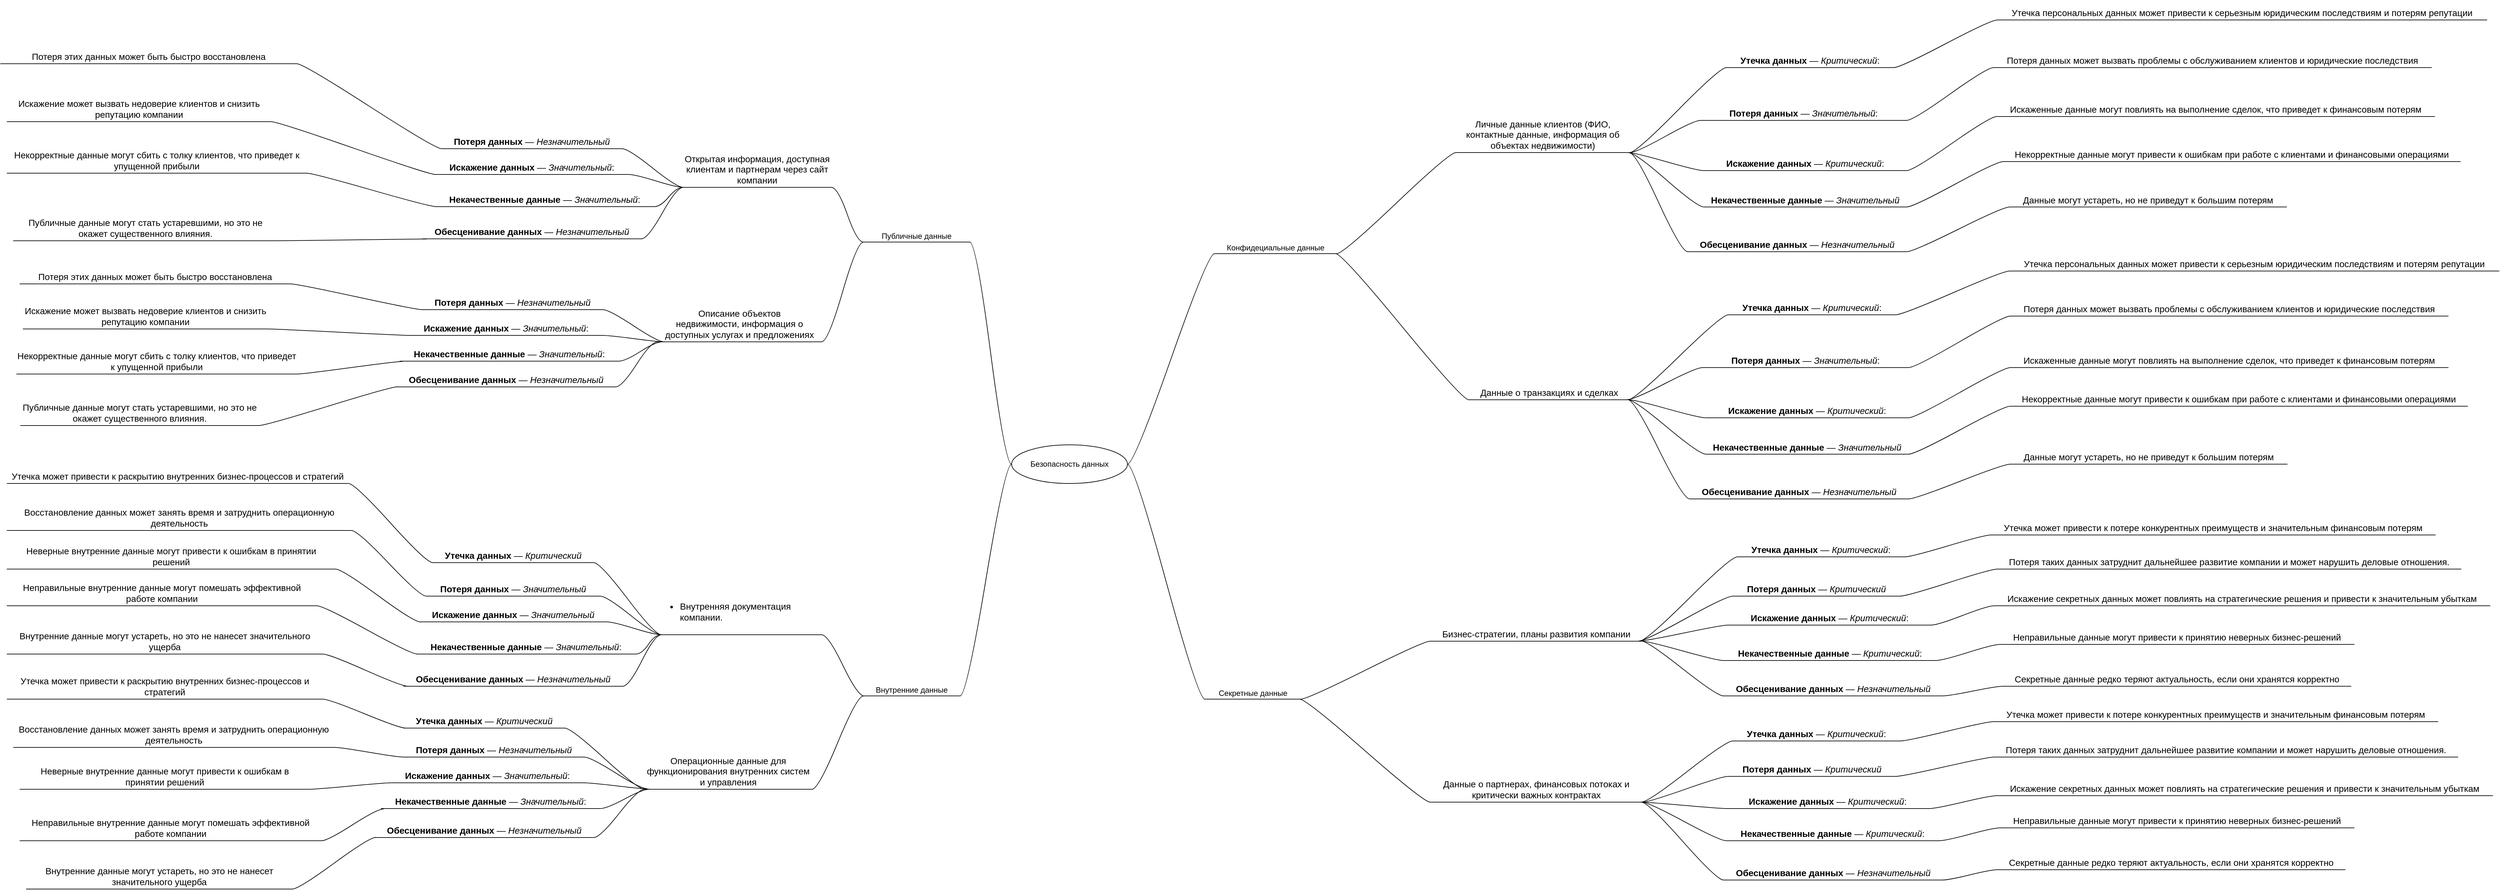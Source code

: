 <mxfile version="24.7.17">
  <diagram name="Data Security Mindmap" id="0">
    <mxGraphModel dx="5607" dy="2813" grid="1" gridSize="10" guides="1" tooltips="1" connect="1" arrows="1" fold="1" page="1" pageScale="1" pageWidth="827" pageHeight="1169" math="0" shadow="0">
      <root>
        <mxCell id="0" />
        <mxCell id="1" parent="0" />
        <mxCell id="501qSENEExoTiBuLj9N9-35" value="Безопасность данных" style="ellipse;whiteSpace=wrap;html=1;aspect=fixed;" parent="1" vertex="1">
          <mxGeometry x="810" y="900" width="180" height="60" as="geometry" />
        </mxCell>
        <mxCell id="501qSENEExoTiBuLj9N9-70" value="Публичные данные" style="whiteSpace=wrap;html=1;shape=partialRectangle;top=0;left=0;bottom=1;right=0;points=[[0,1],[1,1]];fillColor=none;align=center;verticalAlign=bottom;routingCenterY=0.5;snapToPoint=1;recursiveResize=0;autosize=1;treeFolding=1;treeMoving=1;newEdgeStyle={&quot;edgeStyle&quot;:&quot;entityRelationEdgeStyle&quot;,&quot;startArrow&quot;:&quot;none&quot;,&quot;endArrow&quot;:&quot;none&quot;,&quot;segment&quot;:10,&quot;curved&quot;:1,&quot;sourcePerimeterSpacing&quot;:0,&quot;targetPerimeterSpacing&quot;:0};" parent="1" vertex="1">
          <mxGeometry x="580" y="555" width="165" height="30" as="geometry" />
        </mxCell>
        <mxCell id="501qSENEExoTiBuLj9N9-71" value="" style="edgeStyle=entityRelationEdgeStyle;startArrow=none;endArrow=none;segment=10;curved=1;sourcePerimeterSpacing=0;targetPerimeterSpacing=0;rounded=0;exitX=0;exitY=0.5;exitDx=0;exitDy=0;" parent="1" source="501qSENEExoTiBuLj9N9-35" target="501qSENEExoTiBuLj9N9-70" edge="1">
          <mxGeometry relative="1" as="geometry">
            <mxPoint x="420" y="750" as="sourcePoint" />
          </mxGeometry>
        </mxCell>
        <mxCell id="501qSENEExoTiBuLj9N9-72" value="&lt;span style=&quot;font-family: Helvetica, Arial, freesans, sans-serif; font-size: 14px; text-align: left;&quot;&gt;Открытая информация, доступная клиентам и партнерам через сайт компании&lt;/span&gt;" style="whiteSpace=wrap;html=1;shape=partialRectangle;top=0;left=0;bottom=1;right=0;points=[[0,1],[1,1]];fillColor=none;align=center;verticalAlign=bottom;routingCenterY=0.5;snapToPoint=1;recursiveResize=0;autosize=1;treeFolding=1;treeMoving=1;newEdgeStyle={&quot;edgeStyle&quot;:&quot;entityRelationEdgeStyle&quot;,&quot;startArrow&quot;:&quot;none&quot;,&quot;endArrow&quot;:&quot;none&quot;,&quot;segment&quot;:10,&quot;curved&quot;:1,&quot;sourcePerimeterSpacing&quot;:0,&quot;targetPerimeterSpacing&quot;:0};labelBackgroundColor=none;fontColor=default;" parent="1" vertex="1">
          <mxGeometry x="300" y="470" width="230" height="30" as="geometry" />
        </mxCell>
        <mxCell id="501qSENEExoTiBuLj9N9-73" value="" style="edgeStyle=entityRelationEdgeStyle;startArrow=none;endArrow=none;segment=10;curved=1;sourcePerimeterSpacing=0;targetPerimeterSpacing=0;rounded=0;exitX=0;exitY=1;exitDx=0;exitDy=0;" parent="1" source="501qSENEExoTiBuLj9N9-70" target="501qSENEExoTiBuLj9N9-72" edge="1">
          <mxGeometry relative="1" as="geometry">
            <mxPoint x="469" y="420" as="sourcePoint" />
          </mxGeometry>
        </mxCell>
        <mxCell id="501qSENEExoTiBuLj9N9-87" value="&lt;strong style=&quot;box-sizing: border-box; font-family: Helvetica, Arial, freesans, sans-serif; font-size: 14px; text-align: left;&quot;&gt;Потеря данных&lt;/strong&gt;&lt;span style=&quot;font-family: Helvetica, Arial, freesans, sans-serif; font-size: 14px; text-align: left;&quot;&gt;&amp;nbsp;—&amp;nbsp;&lt;/span&gt;&lt;em style=&quot;box-sizing: border-box; font-family: Helvetica, Arial, freesans, sans-serif; font-size: 14px; text-align: left;&quot;&gt;Незначительный&lt;/em&gt;" style="whiteSpace=wrap;html=1;shape=partialRectangle;top=0;left=0;bottom=1;right=0;points=[[0,1],[1,1]];fillColor=none;align=center;verticalAlign=bottom;routingCenterY=0.5;snapToPoint=1;recursiveResize=0;autosize=1;treeFolding=1;treeMoving=1;newEdgeStyle={&quot;edgeStyle&quot;:&quot;entityRelationEdgeStyle&quot;,&quot;startArrow&quot;:&quot;none&quot;,&quot;endArrow&quot;:&quot;none&quot;,&quot;segment&quot;:10,&quot;curved&quot;:1,&quot;sourcePerimeterSpacing&quot;:0,&quot;targetPerimeterSpacing&quot;:0};labelBackgroundColor=none;fontColor=default;" parent="1" vertex="1">
          <mxGeometry x="-75" y="410" width="280" height="30" as="geometry" />
        </mxCell>
        <mxCell id="501qSENEExoTiBuLj9N9-88" value="" style="edgeStyle=entityRelationEdgeStyle;startArrow=none;endArrow=none;segment=10;curved=1;sourcePerimeterSpacing=0;targetPerimeterSpacing=0;rounded=0;exitX=0;exitY=1;exitDx=0;exitDy=0;" parent="1" source="501qSENEExoTiBuLj9N9-72" target="501qSENEExoTiBuLj9N9-87" edge="1">
          <mxGeometry relative="1" as="geometry">
            <mxPoint x="20" y="640" as="sourcePoint" />
          </mxGeometry>
        </mxCell>
        <mxCell id="501qSENEExoTiBuLj9N9-93" value="&lt;strong style=&quot;box-sizing: border-box; font-family: Helvetica, Arial, freesans, sans-serif; font-size: 14px; text-align: left;&quot;&gt;Искажение данных&lt;/strong&gt;&lt;span style=&quot;font-family: Helvetica, Arial, freesans, sans-serif; font-size: 14px; text-align: left;&quot;&gt;&amp;nbsp;—&amp;nbsp;&lt;/span&gt;&lt;em style=&quot;box-sizing: border-box; font-family: Helvetica, Arial, freesans, sans-serif; font-size: 14px; text-align: left;&quot;&gt;Значительный&lt;/em&gt;&lt;span style=&quot;font-family: Helvetica, Arial, freesans, sans-serif; font-size: 14px; text-align: left;&quot;&gt;:&lt;/span&gt;" style="whiteSpace=wrap;html=1;shape=partialRectangle;top=0;left=0;bottom=1;right=0;points=[[0,1],[1,1]];fillColor=none;align=center;verticalAlign=bottom;routingCenterY=0.5;snapToPoint=1;recursiveResize=0;autosize=1;treeFolding=1;treeMoving=1;newEdgeStyle={&quot;edgeStyle&quot;:&quot;entityRelationEdgeStyle&quot;,&quot;startArrow&quot;:&quot;none&quot;,&quot;endArrow&quot;:&quot;none&quot;,&quot;segment&quot;:10,&quot;curved&quot;:1,&quot;sourcePerimeterSpacing&quot;:0,&quot;targetPerimeterSpacing&quot;:0};labelBackgroundColor=none;fontColor=default;" parent="1" vertex="1">
          <mxGeometry x="-85" y="450" width="300" height="30" as="geometry" />
        </mxCell>
        <mxCell id="501qSENEExoTiBuLj9N9-94" value="" style="edgeStyle=entityRelationEdgeStyle;startArrow=none;endArrow=none;segment=10;curved=1;sourcePerimeterSpacing=0;targetPerimeterSpacing=0;rounded=0;exitX=0;exitY=1;exitDx=0;exitDy=0;labelBackgroundColor=default;fontColor=default;" parent="1" source="501qSENEExoTiBuLj9N9-72" target="501qSENEExoTiBuLj9N9-93" edge="1">
          <mxGeometry relative="1" as="geometry">
            <mxPoint x="110" y="570" as="sourcePoint" />
          </mxGeometry>
        </mxCell>
        <mxCell id="501qSENEExoTiBuLj9N9-95" value="&lt;strong style=&quot;box-sizing: border-box; font-family: Helvetica, Arial, freesans, sans-serif; font-size: 14px; text-align: left;&quot;&gt;Некачественные данные&lt;/strong&gt;&lt;span style=&quot;font-family: Helvetica, Arial, freesans, sans-serif; font-size: 14px; text-align: left;&quot;&gt;&amp;nbsp;—&amp;nbsp;&lt;/span&gt;&lt;em style=&quot;box-sizing: border-box; font-family: Helvetica, Arial, freesans, sans-serif; font-size: 14px; text-align: left;&quot;&gt;Значительный&lt;/em&gt;&lt;span style=&quot;font-family: Helvetica, Arial, freesans, sans-serif; font-size: 14px; text-align: left;&quot;&gt;:&lt;/span&gt;" style="whiteSpace=wrap;html=1;shape=partialRectangle;top=0;left=0;bottom=1;right=0;points=[[0,1],[1,1]];fillColor=none;align=center;verticalAlign=bottom;routingCenterY=0.5;snapToPoint=1;recursiveResize=0;autosize=1;treeFolding=1;treeMoving=1;newEdgeStyle={&quot;edgeStyle&quot;:&quot;entityRelationEdgeStyle&quot;,&quot;startArrow&quot;:&quot;none&quot;,&quot;endArrow&quot;:&quot;none&quot;,&quot;segment&quot;:10,&quot;curved&quot;:1,&quot;sourcePerimeterSpacing&quot;:0,&quot;targetPerimeterSpacing&quot;:0};labelBackgroundColor=default;fontColor=default;" parent="1" vertex="1">
          <mxGeometry x="-85" y="500" width="340" height="30" as="geometry" />
        </mxCell>
        <mxCell id="501qSENEExoTiBuLj9N9-96" value="" style="edgeStyle=entityRelationEdgeStyle;startArrow=none;endArrow=none;segment=10;curved=1;sourcePerimeterSpacing=0;targetPerimeterSpacing=0;rounded=0;exitX=0;exitY=1;exitDx=0;exitDy=0;labelBackgroundColor=default;fontColor=default;" parent="1" source="501qSENEExoTiBuLj9N9-72" target="501qSENEExoTiBuLj9N9-95" edge="1">
          <mxGeometry relative="1" as="geometry">
            <mxPoint x="190" y="470" as="sourcePoint" />
          </mxGeometry>
        </mxCell>
        <mxCell id="501qSENEExoTiBuLj9N9-97" value="&lt;strong style=&quot;box-sizing: border-box; font-family: Helvetica, Arial, freesans, sans-serif; font-size: 14px; text-align: left;&quot;&gt;Обесценивание данных&lt;/strong&gt;&lt;span style=&quot;font-family: Helvetica, Arial, freesans, sans-serif; font-size: 14px; text-align: left;&quot;&gt;&amp;nbsp;—&amp;nbsp;&lt;/span&gt;&lt;em style=&quot;box-sizing: border-box; font-family: Helvetica, Arial, freesans, sans-serif; font-size: 14px; text-align: left;&quot;&gt;Незначительный&lt;/em&gt;" style="whiteSpace=wrap;html=1;shape=partialRectangle;top=0;left=0;bottom=1;right=0;points=[[0,1],[1,1]];fillColor=none;align=center;verticalAlign=bottom;routingCenterY=0.5;snapToPoint=1;recursiveResize=0;autosize=1;treeFolding=1;treeMoving=1;newEdgeStyle={&quot;edgeStyle&quot;:&quot;entityRelationEdgeStyle&quot;,&quot;startArrow&quot;:&quot;none&quot;,&quot;endArrow&quot;:&quot;none&quot;,&quot;segment&quot;:10,&quot;curved&quot;:1,&quot;sourcePerimeterSpacing&quot;:0,&quot;targetPerimeterSpacing&quot;:0};labelBackgroundColor=default;fontColor=default;" parent="1" vertex="1">
          <mxGeometry x="-105" y="550" width="340" height="30" as="geometry" />
        </mxCell>
        <mxCell id="501qSENEExoTiBuLj9N9-98" value="" style="edgeStyle=entityRelationEdgeStyle;startArrow=none;endArrow=none;segment=10;curved=1;sourcePerimeterSpacing=0;targetPerimeterSpacing=0;rounded=0;exitX=0;exitY=1;exitDx=0;exitDy=0;labelBackgroundColor=default;fontColor=default;" parent="1" source="501qSENEExoTiBuLj9N9-72" target="501qSENEExoTiBuLj9N9-97" edge="1">
          <mxGeometry relative="1" as="geometry">
            <mxPoint x="233.4" y="500.0" as="sourcePoint" />
          </mxGeometry>
        </mxCell>
        <mxCell id="501qSENEExoTiBuLj9N9-99" value="&lt;span style=&quot;font-family: Helvetica, Arial, freesans, sans-serif; font-size: 14px; text-align: left;&quot;&gt;Описание объектов недвижимости,&amp;nbsp;&lt;/span&gt;&lt;span style=&quot;font-family: Helvetica, Arial, freesans, sans-serif; font-size: 14px; text-align: left;&quot;&gt;информация о доступных услугах и предложениях&lt;/span&gt;" style="whiteSpace=wrap;html=1;shape=partialRectangle;top=0;left=0;bottom=1;right=0;points=[[0,1],[1,1]];fillColor=none;align=center;verticalAlign=bottom;routingCenterY=0.5;snapToPoint=1;recursiveResize=0;autosize=1;treeFolding=1;treeMoving=1;newEdgeStyle={&quot;edgeStyle&quot;:&quot;entityRelationEdgeStyle&quot;,&quot;startArrow&quot;:&quot;none&quot;,&quot;endArrow&quot;:&quot;none&quot;,&quot;segment&quot;:10,&quot;curved&quot;:1,&quot;sourcePerimeterSpacing&quot;:0,&quot;targetPerimeterSpacing&quot;:0};labelBackgroundColor=none;fontColor=default;" parent="1" vertex="1">
          <mxGeometry x="260" y="710" width="255" height="30" as="geometry" />
        </mxCell>
        <mxCell id="501qSENEExoTiBuLj9N9-100" value="" style="edgeStyle=entityRelationEdgeStyle;startArrow=none;endArrow=none;segment=10;curved=1;sourcePerimeterSpacing=0;targetPerimeterSpacing=0;rounded=0;exitX=0;exitY=1;exitDx=0;exitDy=0;" parent="1" source="501qSENEExoTiBuLj9N9-70" target="501qSENEExoTiBuLj9N9-99" edge="1">
          <mxGeometry relative="1" as="geometry">
            <mxPoint x="590" y="440.0" as="sourcePoint" />
          </mxGeometry>
        </mxCell>
        <mxCell id="501qSENEExoTiBuLj9N9-113" value="&lt;strong style=&quot;box-sizing: border-box; font-family: Helvetica, Arial, freesans, sans-serif; font-size: 14px; text-align: left;&quot;&gt;Потеря данных&lt;/strong&gt;&lt;span style=&quot;font-family: Helvetica, Arial, freesans, sans-serif; font-size: 14px; text-align: left;&quot;&gt;&amp;nbsp;—&amp;nbsp;&lt;/span&gt;&lt;em style=&quot;box-sizing: border-box; font-family: Helvetica, Arial, freesans, sans-serif; font-size: 14px; text-align: left;&quot;&gt;Незначительный&lt;/em&gt;" style="whiteSpace=wrap;html=1;shape=partialRectangle;top=0;left=0;bottom=1;right=0;points=[[0,1],[1,1]];fillColor=none;align=center;verticalAlign=bottom;routingCenterY=0.5;snapToPoint=1;recursiveResize=0;autosize=1;treeFolding=1;treeMoving=1;newEdgeStyle={&quot;edgeStyle&quot;:&quot;entityRelationEdgeStyle&quot;,&quot;startArrow&quot;:&quot;none&quot;,&quot;endArrow&quot;:&quot;none&quot;,&quot;segment&quot;:10,&quot;curved&quot;:1,&quot;sourcePerimeterSpacing&quot;:0,&quot;targetPerimeterSpacing&quot;:0};labelBackgroundColor=none;fontColor=default;" parent="1" vertex="1">
          <mxGeometry x="-105" y="660" width="280" height="30" as="geometry" />
        </mxCell>
        <mxCell id="501qSENEExoTiBuLj9N9-114" value="" style="edgeStyle=entityRelationEdgeStyle;startArrow=none;endArrow=none;segment=10;curved=1;sourcePerimeterSpacing=0;targetPerimeterSpacing=0;rounded=0;exitX=0.042;exitY=1.003;exitDx=0;exitDy=0;exitPerimeter=0;" parent="1" source="501qSENEExoTiBuLj9N9-99" target="501qSENEExoTiBuLj9N9-113" edge="1">
          <mxGeometry relative="1" as="geometry">
            <mxPoint x="260" y="740" as="sourcePoint" />
          </mxGeometry>
        </mxCell>
        <mxCell id="501qSENEExoTiBuLj9N9-115" value="&lt;strong style=&quot;box-sizing: border-box; font-family: Helvetica, Arial, freesans, sans-serif; font-size: 14px; text-align: left;&quot;&gt;Искажение данных&lt;/strong&gt;&lt;span style=&quot;font-family: Helvetica, Arial, freesans, sans-serif; font-size: 14px; text-align: left;&quot;&gt;&amp;nbsp;—&amp;nbsp;&lt;/span&gt;&lt;em style=&quot;box-sizing: border-box; font-family: Helvetica, Arial, freesans, sans-serif; font-size: 14px; text-align: left;&quot;&gt;Значительный&lt;/em&gt;&lt;span style=&quot;font-family: Helvetica, Arial, freesans, sans-serif; font-size: 14px; text-align: left;&quot;&gt;:&lt;/span&gt;" style="whiteSpace=wrap;html=1;shape=partialRectangle;top=0;left=0;bottom=1;right=0;points=[[0,1],[1,1]];fillColor=none;align=center;verticalAlign=bottom;routingCenterY=0.5;snapToPoint=1;recursiveResize=0;autosize=1;treeFolding=1;treeMoving=1;newEdgeStyle={&quot;edgeStyle&quot;:&quot;entityRelationEdgeStyle&quot;,&quot;startArrow&quot;:&quot;none&quot;,&quot;endArrow&quot;:&quot;none&quot;,&quot;segment&quot;:10,&quot;curved&quot;:1,&quot;sourcePerimeterSpacing&quot;:0,&quot;targetPerimeterSpacing&quot;:0};labelBackgroundColor=none;fontColor=default;" parent="1" vertex="1">
          <mxGeometry x="-125" y="700" width="300" height="30" as="geometry" />
        </mxCell>
        <mxCell id="501qSENEExoTiBuLj9N9-116" value="" style="edgeStyle=entityRelationEdgeStyle;startArrow=none;endArrow=none;segment=10;curved=1;sourcePerimeterSpacing=0;targetPerimeterSpacing=0;rounded=0;exitX=0.044;exitY=1;exitDx=0;exitDy=0;labelBackgroundColor=default;fontColor=default;exitPerimeter=0;" parent="1" source="501qSENEExoTiBuLj9N9-99" target="501qSENEExoTiBuLj9N9-115" edge="1">
          <mxGeometry relative="1" as="geometry">
            <mxPoint x="260" y="740" as="sourcePoint" />
          </mxGeometry>
        </mxCell>
        <mxCell id="501qSENEExoTiBuLj9N9-117" value="&lt;strong style=&quot;box-sizing: border-box; font-family: Helvetica, Arial, freesans, sans-serif; font-size: 14px; text-align: left;&quot;&gt;Некачественные данные&lt;/strong&gt;&lt;span style=&quot;font-family: Helvetica, Arial, freesans, sans-serif; font-size: 14px; text-align: left;&quot;&gt;&amp;nbsp;—&amp;nbsp;&lt;/span&gt;&lt;em style=&quot;box-sizing: border-box; font-family: Helvetica, Arial, freesans, sans-serif; font-size: 14px; text-align: left;&quot;&gt;Значительный&lt;/em&gt;&lt;span style=&quot;font-family: Helvetica, Arial, freesans, sans-serif; font-size: 14px; text-align: left;&quot;&gt;:&lt;/span&gt;" style="whiteSpace=wrap;html=1;shape=partialRectangle;top=0;left=0;bottom=1;right=0;points=[[0,1],[1,1]];fillColor=none;align=center;verticalAlign=bottom;routingCenterY=0.5;snapToPoint=1;recursiveResize=0;autosize=1;treeFolding=1;treeMoving=1;newEdgeStyle={&quot;edgeStyle&quot;:&quot;entityRelationEdgeStyle&quot;,&quot;startArrow&quot;:&quot;none&quot;,&quot;endArrow&quot;:&quot;none&quot;,&quot;segment&quot;:10,&quot;curved&quot;:1,&quot;sourcePerimeterSpacing&quot;:0,&quot;targetPerimeterSpacing&quot;:0};labelBackgroundColor=default;fontColor=default;" parent="1" vertex="1">
          <mxGeometry x="-140" y="740" width="340" height="30" as="geometry" />
        </mxCell>
        <mxCell id="501qSENEExoTiBuLj9N9-118" value="" style="edgeStyle=entityRelationEdgeStyle;startArrow=none;endArrow=none;segment=10;curved=1;sourcePerimeterSpacing=0;targetPerimeterSpacing=0;rounded=0;exitX=0.028;exitY=1.001;exitDx=0;exitDy=0;labelBackgroundColor=default;fontColor=default;exitPerimeter=0;" parent="1" source="501qSENEExoTiBuLj9N9-99" target="501qSENEExoTiBuLj9N9-117" edge="1">
          <mxGeometry relative="1" as="geometry">
            <mxPoint x="260" y="740" as="sourcePoint" />
          </mxGeometry>
        </mxCell>
        <mxCell id="501qSENEExoTiBuLj9N9-119" value="&lt;strong style=&quot;box-sizing: border-box; font-family: Helvetica, Arial, freesans, sans-serif; font-size: 14px; text-align: left;&quot;&gt;Обесценивание данных&lt;/strong&gt;&lt;span style=&quot;font-family: Helvetica, Arial, freesans, sans-serif; font-size: 14px; text-align: left;&quot;&gt;&amp;nbsp;—&amp;nbsp;&lt;/span&gt;&lt;em style=&quot;box-sizing: border-box; font-family: Helvetica, Arial, freesans, sans-serif; font-size: 14px; text-align: left;&quot;&gt;Незначительный&lt;/em&gt;" style="whiteSpace=wrap;html=1;shape=partialRectangle;top=0;left=0;bottom=1;right=0;points=[[0,1],[1,1]];fillColor=none;align=center;verticalAlign=bottom;routingCenterY=0.5;snapToPoint=1;recursiveResize=0;autosize=1;treeFolding=1;treeMoving=1;newEdgeStyle={&quot;edgeStyle&quot;:&quot;entityRelationEdgeStyle&quot;,&quot;startArrow&quot;:&quot;none&quot;,&quot;endArrow&quot;:&quot;none&quot;,&quot;segment&quot;:10,&quot;curved&quot;:1,&quot;sourcePerimeterSpacing&quot;:0,&quot;targetPerimeterSpacing&quot;:0};labelBackgroundColor=default;fontColor=default;" parent="1" vertex="1">
          <mxGeometry x="-145" y="780" width="340" height="30" as="geometry" />
        </mxCell>
        <mxCell id="501qSENEExoTiBuLj9N9-120" value="" style="edgeStyle=entityRelationEdgeStyle;startArrow=none;endArrow=none;segment=10;curved=1;sourcePerimeterSpacing=0;targetPerimeterSpacing=0;rounded=0;exitX=0;exitY=1;exitDx=0;exitDy=0;labelBackgroundColor=default;fontColor=default;" parent="1" source="501qSENEExoTiBuLj9N9-99" target="501qSENEExoTiBuLj9N9-119" edge="1">
          <mxGeometry relative="1" as="geometry">
            <mxPoint x="260" y="740" as="sourcePoint" />
            <Array as="points">
              <mxPoint x="240" y="780" />
            </Array>
          </mxGeometry>
        </mxCell>
        <mxCell id="501qSENEExoTiBuLj9N9-121" value="&lt;span style=&quot;font-family: Helvetica, Arial, freesans, sans-serif; font-size: 14px; text-align: left;&quot;&gt;Потеря этих данных может быть быстро восстановлена&lt;/span&gt;" style="whiteSpace=wrap;html=1;shape=partialRectangle;top=0;left=0;bottom=1;right=0;points=[[0,1],[1,1]];fillColor=none;align=center;verticalAlign=bottom;routingCenterY=0.5;snapToPoint=1;recursiveResize=0;autosize=1;treeFolding=1;treeMoving=1;newEdgeStyle={&quot;edgeStyle&quot;:&quot;entityRelationEdgeStyle&quot;,&quot;startArrow&quot;:&quot;none&quot;,&quot;endArrow&quot;:&quot;none&quot;,&quot;segment&quot;:10,&quot;curved&quot;:1,&quot;sourcePerimeterSpacing&quot;:0,&quot;targetPerimeterSpacing&quot;:0};labelBackgroundColor=none;fontColor=default;" parent="1" vertex="1">
          <mxGeometry x="-730" y="620" width="420" height="30" as="geometry" />
        </mxCell>
        <mxCell id="501qSENEExoTiBuLj9N9-122" value="" style="edgeStyle=entityRelationEdgeStyle;startArrow=none;endArrow=none;segment=10;curved=1;sourcePerimeterSpacing=0;targetPerimeterSpacing=0;rounded=0;exitX=0;exitY=1;exitDx=0;exitDy=0;" parent="1" source="501qSENEExoTiBuLj9N9-113" target="501qSENEExoTiBuLj9N9-121" edge="1">
          <mxGeometry relative="1" as="geometry">
            <mxPoint x="-534" y="500" as="sourcePoint" />
          </mxGeometry>
        </mxCell>
        <mxCell id="501qSENEExoTiBuLj9N9-125" value="&lt;span style=&quot;font-family: Helvetica, Arial, freesans, sans-serif; font-size: 14px; text-align: left;&quot;&gt;Искажение может вызвать недоверие клиентов и снизить репутацию компании&lt;/span&gt;" style="whiteSpace=wrap;html=1;shape=partialRectangle;top=0;left=0;bottom=1;right=0;points=[[0,1],[1,1]];fillColor=none;align=center;verticalAlign=bottom;routingCenterY=0.5;snapToPoint=1;recursiveResize=0;autosize=1;treeFolding=1;treeMoving=1;newEdgeStyle={&quot;edgeStyle&quot;:&quot;entityRelationEdgeStyle&quot;,&quot;startArrow&quot;:&quot;none&quot;,&quot;endArrow&quot;:&quot;none&quot;,&quot;segment&quot;:10,&quot;curved&quot;:1,&quot;sourcePerimeterSpacing&quot;:0,&quot;targetPerimeterSpacing&quot;:0};labelBackgroundColor=none;fontColor=default;" parent="1" vertex="1">
          <mxGeometry x="-725" y="690" width="380" height="30" as="geometry" />
        </mxCell>
        <mxCell id="501qSENEExoTiBuLj9N9-126" value="" style="edgeStyle=entityRelationEdgeStyle;startArrow=none;endArrow=none;segment=10;curved=1;sourcePerimeterSpacing=0;targetPerimeterSpacing=0;rounded=0;exitX=0;exitY=1;exitDx=0;exitDy=0;" parent="1" source="501qSENEExoTiBuLj9N9-115" target="501qSENEExoTiBuLj9N9-125" edge="1">
          <mxGeometry relative="1" as="geometry">
            <mxPoint x="-105" y="690" as="sourcePoint" />
          </mxGeometry>
        </mxCell>
        <mxCell id="501qSENEExoTiBuLj9N9-127" value="&lt;span style=&quot;font-family: Helvetica, Arial, freesans, sans-serif; font-size: 14px; text-align: left;&quot;&gt;Некорректные данные могут сбить с толку клиентов, что приведет к упущенной прибыли&lt;/span&gt;" style="whiteSpace=wrap;html=1;shape=partialRectangle;top=0;left=0;bottom=1;right=0;points=[[0,1],[1,1]];fillColor=none;align=center;verticalAlign=bottom;routingCenterY=0.5;snapToPoint=1;recursiveResize=0;autosize=1;treeFolding=1;treeMoving=1;newEdgeStyle={&quot;edgeStyle&quot;:&quot;entityRelationEdgeStyle&quot;,&quot;startArrow&quot;:&quot;none&quot;,&quot;endArrow&quot;:&quot;none&quot;,&quot;segment&quot;:10,&quot;curved&quot;:1,&quot;sourcePerimeterSpacing&quot;:0,&quot;targetPerimeterSpacing&quot;:0};labelBackgroundColor=none;fontColor=default;" parent="1" vertex="1">
          <mxGeometry x="-735" y="760" width="435" height="30" as="geometry" />
        </mxCell>
        <mxCell id="501qSENEExoTiBuLj9N9-128" value="" style="edgeStyle=entityRelationEdgeStyle;startArrow=none;endArrow=none;segment=10;curved=1;sourcePerimeterSpacing=0;targetPerimeterSpacing=0;rounded=0;exitX=0.012;exitY=1.015;exitDx=0;exitDy=0;exitPerimeter=0;" parent="1" source="501qSENEExoTiBuLj9N9-117" target="501qSENEExoTiBuLj9N9-127" edge="1">
          <mxGeometry relative="1" as="geometry">
            <mxPoint x="-70" y="694.86" as="sourcePoint" />
            <Array as="points">
              <mxPoint x="-140" y="770" />
            </Array>
          </mxGeometry>
        </mxCell>
        <mxCell id="501qSENEExoTiBuLj9N9-129" value="&lt;span style=&quot;font-family: Helvetica, Arial, freesans, sans-serif; font-size: 14px; text-align: left;&quot;&gt;Публичные данные могут стать устаревшими, но это не окажет существенного влияния.&lt;/span&gt;" style="whiteSpace=wrap;html=1;shape=partialRectangle;top=0;left=0;bottom=1;right=0;points=[[0,1],[1,1]];fillColor=none;align=center;verticalAlign=bottom;routingCenterY=0.5;snapToPoint=1;recursiveResize=0;autosize=1;treeFolding=1;treeMoving=1;newEdgeStyle={&quot;edgeStyle&quot;:&quot;entityRelationEdgeStyle&quot;,&quot;startArrow&quot;:&quot;none&quot;,&quot;endArrow&quot;:&quot;none&quot;,&quot;segment&quot;:10,&quot;curved&quot;:1,&quot;sourcePerimeterSpacing&quot;:0,&quot;targetPerimeterSpacing&quot;:0};labelBackgroundColor=none;fontColor=default;" parent="1" vertex="1">
          <mxGeometry x="-729" y="860" width="370" height="10" as="geometry" />
        </mxCell>
        <mxCell id="501qSENEExoTiBuLj9N9-130" value="" style="edgeStyle=entityRelationEdgeStyle;startArrow=none;endArrow=none;segment=10;curved=1;sourcePerimeterSpacing=0;targetPerimeterSpacing=0;rounded=0;exitX=0.005;exitY=0.993;exitDx=0;exitDy=0;exitPerimeter=0;" parent="1" source="501qSENEExoTiBuLj9N9-119" target="501qSENEExoTiBuLj9N9-129" edge="1">
          <mxGeometry relative="1" as="geometry">
            <mxPoint x="-290" y="860" as="sourcePoint" />
          </mxGeometry>
        </mxCell>
        <mxCell id="501qSENEExoTiBuLj9N9-134" value="&lt;span style=&quot;font-family: Helvetica, Arial, freesans, sans-serif; font-size: 14px; text-align: left;&quot;&gt;Потеря этих данных может быть быстро восстановлена&lt;/span&gt;" style="whiteSpace=wrap;html=1;shape=partialRectangle;top=0;left=0;bottom=1;right=0;points=[[0,1],[1,1]];fillColor=none;align=center;verticalAlign=bottom;routingCenterY=0.5;snapToPoint=1;recursiveResize=0;autosize=1;treeFolding=1;treeMoving=1;newEdgeStyle={&quot;edgeStyle&quot;:&quot;entityRelationEdgeStyle&quot;,&quot;startArrow&quot;:&quot;none&quot;,&quot;endArrow&quot;:&quot;none&quot;,&quot;segment&quot;:10,&quot;curved&quot;:1,&quot;sourcePerimeterSpacing&quot;:0,&quot;targetPerimeterSpacing&quot;:0};labelBackgroundColor=none;fontColor=default;" parent="1" vertex="1">
          <mxGeometry x="-760" y="278" width="460" height="30" as="geometry" />
        </mxCell>
        <mxCell id="501qSENEExoTiBuLj9N9-135" value="" style="edgeStyle=entityRelationEdgeStyle;startArrow=none;endArrow=none;segment=10;curved=1;sourcePerimeterSpacing=0;targetPerimeterSpacing=0;rounded=0;exitX=0;exitY=1;exitDx=0;exitDy=0;" parent="1" source="501qSENEExoTiBuLj9N9-87" target="501qSENEExoTiBuLj9N9-134" edge="1">
          <mxGeometry relative="1" as="geometry">
            <mxPoint x="-95" y="348" as="sourcePoint" />
          </mxGeometry>
        </mxCell>
        <mxCell id="501qSENEExoTiBuLj9N9-136" value="&lt;span style=&quot;font-family: Helvetica, Arial, freesans, sans-serif; font-size: 14px; text-align: left;&quot;&gt;Искажение может вызвать недоверие клиентов и снизить репутацию компании&lt;/span&gt;" style="whiteSpace=wrap;html=1;shape=partialRectangle;top=0;left=0;bottom=1;right=0;points=[[0,1],[1,1]];fillColor=none;align=center;verticalAlign=bottom;routingCenterY=0.5;snapToPoint=1;recursiveResize=0;autosize=1;treeFolding=1;treeMoving=1;newEdgeStyle={&quot;edgeStyle&quot;:&quot;entityRelationEdgeStyle&quot;,&quot;startArrow&quot;:&quot;none&quot;,&quot;endArrow&quot;:&quot;none&quot;,&quot;segment&quot;:10,&quot;curved&quot;:1,&quot;sourcePerimeterSpacing&quot;:0,&quot;targetPerimeterSpacing&quot;:0};labelBackgroundColor=none;fontColor=default;" parent="1" vertex="1">
          <mxGeometry x="-750" y="368" width="410" height="30" as="geometry" />
        </mxCell>
        <mxCell id="501qSENEExoTiBuLj9N9-137" value="" style="edgeStyle=entityRelationEdgeStyle;startArrow=none;endArrow=none;segment=10;curved=1;sourcePerimeterSpacing=0;targetPerimeterSpacing=0;rounded=0;exitX=0.003;exitY=1.005;exitDx=0;exitDy=0;exitPerimeter=0;" parent="1" source="501qSENEExoTiBuLj9N9-93" target="501qSENEExoTiBuLj9N9-136" edge="1">
          <mxGeometry relative="1" as="geometry">
            <mxPoint x="-115" y="388" as="sourcePoint" />
          </mxGeometry>
        </mxCell>
        <mxCell id="501qSENEExoTiBuLj9N9-138" value="&lt;span style=&quot;font-family: Helvetica, Arial, freesans, sans-serif; font-size: 14px; text-align: left;&quot;&gt;Некорректные данные могут сбить с толку клиентов, что приведет к упущенной прибыли&lt;/span&gt;" style="whiteSpace=wrap;html=1;shape=partialRectangle;top=0;left=0;bottom=1;right=0;points=[[0,1],[1,1]];fillColor=none;align=center;verticalAlign=bottom;routingCenterY=0.5;snapToPoint=1;recursiveResize=0;autosize=1;treeFolding=1;treeMoving=1;newEdgeStyle={&quot;edgeStyle&quot;:&quot;entityRelationEdgeStyle&quot;,&quot;startArrow&quot;:&quot;none&quot;,&quot;endArrow&quot;:&quot;none&quot;,&quot;segment&quot;:10,&quot;curved&quot;:1,&quot;sourcePerimeterSpacing&quot;:0,&quot;targetPerimeterSpacing&quot;:0};labelBackgroundColor=none;fontColor=default;" parent="1" vertex="1">
          <mxGeometry x="-750" y="448" width="465" height="30" as="geometry" />
        </mxCell>
        <mxCell id="501qSENEExoTiBuLj9N9-139" value="" style="edgeStyle=entityRelationEdgeStyle;startArrow=none;endArrow=none;segment=10;curved=1;sourcePerimeterSpacing=0;targetPerimeterSpacing=0;rounded=0;exitX=0.003;exitY=0.995;exitDx=0;exitDy=0;exitPerimeter=0;" parent="1" source="501qSENEExoTiBuLj9N9-95" target="501qSENEExoTiBuLj9N9-138" edge="1">
          <mxGeometry relative="1" as="geometry">
            <mxPoint x="-126" y="428" as="sourcePoint" />
            <Array as="points">
              <mxPoint x="-130" y="428" />
            </Array>
          </mxGeometry>
        </mxCell>
        <mxCell id="501qSENEExoTiBuLj9N9-140" value="&lt;span style=&quot;font-family: Helvetica, Arial, freesans, sans-serif; font-size: 14px; text-align: left;&quot;&gt;Публичные данные могут стать устаревшими, но это не окажет существенного влияния.&lt;/span&gt;" style="whiteSpace=wrap;html=1;shape=partialRectangle;top=0;left=0;bottom=1;right=0;points=[[0,1],[1,1]];fillColor=none;align=center;verticalAlign=bottom;routingCenterY=0.5;snapToPoint=1;recursiveResize=0;autosize=1;treeFolding=1;treeMoving=1;newEdgeStyle={&quot;edgeStyle&quot;:&quot;entityRelationEdgeStyle&quot;,&quot;startArrow&quot;:&quot;none&quot;,&quot;endArrow&quot;:&quot;none&quot;,&quot;segment&quot;:10,&quot;curved&quot;:1,&quot;sourcePerimeterSpacing&quot;:0,&quot;targetPerimeterSpacing&quot;:0};labelBackgroundColor=none;fontColor=default;" parent="1" vertex="1">
          <mxGeometry x="-740" y="573" width="410" height="10" as="geometry" />
        </mxCell>
        <mxCell id="501qSENEExoTiBuLj9N9-141" value="" style="edgeStyle=entityRelationEdgeStyle;startArrow=none;endArrow=none;segment=10;curved=1;sourcePerimeterSpacing=0;targetPerimeterSpacing=0;rounded=0;exitX=0.021;exitY=1.007;exitDx=0;exitDy=0;exitPerimeter=0;" parent="1" source="501qSENEExoTiBuLj9N9-97" target="501qSENEExoTiBuLj9N9-140" edge="1">
          <mxGeometry relative="1" as="geometry">
            <mxPoint x="-133" y="468" as="sourcePoint" />
          </mxGeometry>
        </mxCell>
        <mxCell id="501qSENEExoTiBuLj9N9-142" value="Внутренние данные" style="whiteSpace=wrap;html=1;shape=partialRectangle;top=0;left=0;bottom=1;right=0;points=[[0,1],[1,1]];fillColor=none;align=center;verticalAlign=bottom;routingCenterY=0.5;snapToPoint=1;recursiveResize=0;autosize=1;treeFolding=1;treeMoving=1;newEdgeStyle={&quot;edgeStyle&quot;:&quot;entityRelationEdgeStyle&quot;,&quot;startArrow&quot;:&quot;none&quot;,&quot;endArrow&quot;:&quot;none&quot;,&quot;segment&quot;:10,&quot;curved&quot;:1,&quot;sourcePerimeterSpacing&quot;:0,&quot;targetPerimeterSpacing&quot;:0};" parent="1" vertex="1">
          <mxGeometry x="580" y="1260" width="150" height="30" as="geometry" />
        </mxCell>
        <mxCell id="501qSENEExoTiBuLj9N9-143" value="" style="edgeStyle=entityRelationEdgeStyle;startArrow=none;endArrow=none;segment=10;curved=1;sourcePerimeterSpacing=0;targetPerimeterSpacing=0;rounded=0;exitX=0;exitY=0.5;exitDx=0;exitDy=0;" parent="1" source="501qSENEExoTiBuLj9N9-35" target="501qSENEExoTiBuLj9N9-142" edge="1">
          <mxGeometry relative="1" as="geometry">
            <mxPoint x="845" y="710" as="sourcePoint" />
          </mxGeometry>
        </mxCell>
        <mxCell id="501qSENEExoTiBuLj9N9-144" value="&lt;ul style=&quot;box-sizing: border-box; padding: 0px 0px 0px 2em; margin-top: 16px; margin-bottom: 16px; font-family: Helvetica, Arial, freesans, sans-serif; font-size: 14px; text-align: start;&quot;&gt;&lt;li style=&quot;box-sizing: border-box;&quot;&gt;Внутренняя документация компании.&lt;/li&gt;&lt;/ul&gt;" style="whiteSpace=wrap;html=1;shape=partialRectangle;top=0;left=0;bottom=1;right=0;points=[[0,1],[1,1]];fillColor=none;align=center;verticalAlign=bottom;routingCenterY=0.5;snapToPoint=1;recursiveResize=0;autosize=1;treeFolding=1;treeMoving=1;newEdgeStyle={&quot;edgeStyle&quot;:&quot;entityRelationEdgeStyle&quot;,&quot;startArrow&quot;:&quot;none&quot;,&quot;endArrow&quot;:&quot;none&quot;,&quot;segment&quot;:10,&quot;curved&quot;:1,&quot;sourcePerimeterSpacing&quot;:0,&quot;targetPerimeterSpacing&quot;:0};labelBackgroundColor=none;fontColor=default;" parent="1" vertex="1">
          <mxGeometry x="266" y="1135" width="249" height="60" as="geometry" />
        </mxCell>
        <mxCell id="501qSENEExoTiBuLj9N9-145" value="" style="edgeStyle=entityRelationEdgeStyle;startArrow=none;endArrow=none;segment=10;curved=1;sourcePerimeterSpacing=0;targetPerimeterSpacing=0;rounded=0;exitX=0.007;exitY=1.007;exitDx=0;exitDy=0;exitPerimeter=0;labelBackgroundColor=none;fontColor=default;" parent="1" source="501qSENEExoTiBuLj9N9-142" target="501qSENEExoTiBuLj9N9-144" edge="1">
          <mxGeometry relative="1" as="geometry">
            <mxPoint x="557.25" y="1280.18" as="sourcePoint" />
          </mxGeometry>
        </mxCell>
        <mxCell id="501qSENEExoTiBuLj9N9-146" value="&lt;strong style=&quot;box-sizing: border-box; font-family: Helvetica, Arial, freesans, sans-serif; font-size: 14px; text-align: left;&quot;&gt;Потеря данных&lt;/strong&gt;&lt;span style=&quot;font-family: Helvetica, Arial, freesans, sans-serif; font-size: 14px; text-align: left;&quot;&gt;&amp;nbsp;—&amp;nbsp;&lt;/span&gt;&lt;em style=&quot;box-sizing: border-box; font-family: Helvetica, Arial, freesans, sans-serif; font-size: 14px; text-align: left;&quot;&gt;Значительный&lt;/em&gt;" style="whiteSpace=wrap;html=1;shape=partialRectangle;top=0;left=0;bottom=1;right=0;points=[[0,1],[1,1]];fillColor=none;align=center;verticalAlign=bottom;routingCenterY=0.5;snapToPoint=1;recursiveResize=0;autosize=1;treeFolding=1;treeMoving=1;newEdgeStyle={&quot;edgeStyle&quot;:&quot;entityRelationEdgeStyle&quot;,&quot;startArrow&quot;:&quot;none&quot;,&quot;endArrow&quot;:&quot;none&quot;,&quot;segment&quot;:10,&quot;curved&quot;:1,&quot;sourcePerimeterSpacing&quot;:0,&quot;targetPerimeterSpacing&quot;:0};labelBackgroundColor=none;fontColor=default;" parent="1" vertex="1">
          <mxGeometry x="-99" y="1105" width="270" height="30" as="geometry" />
        </mxCell>
        <mxCell id="501qSENEExoTiBuLj9N9-147" value="" style="edgeStyle=entityRelationEdgeStyle;startArrow=none;endArrow=none;segment=10;curved=1;sourcePerimeterSpacing=0;targetPerimeterSpacing=0;rounded=0;exitX=0;exitY=1;exitDx=0;exitDy=0;labelBackgroundColor=none;fontColor=default;" parent="1" source="501qSENEExoTiBuLj9N9-144" target="501qSENEExoTiBuLj9N9-146" edge="1">
          <mxGeometry relative="1" as="geometry">
            <mxPoint x="-9" y="1335" as="sourcePoint" />
          </mxGeometry>
        </mxCell>
        <mxCell id="501qSENEExoTiBuLj9N9-148" value="&lt;strong style=&quot;box-sizing: border-box; font-family: Helvetica, Arial, freesans, sans-serif; font-size: 14px; text-align: left;&quot;&gt;Искажение данных&lt;/strong&gt;&lt;span style=&quot;font-family: Helvetica, Arial, freesans, sans-serif; font-size: 14px; text-align: left;&quot;&gt;&amp;nbsp;—&amp;nbsp;&lt;/span&gt;&lt;em style=&quot;box-sizing: border-box; font-family: Helvetica, Arial, freesans, sans-serif; font-size: 14px; text-align: left;&quot;&gt;Значительный&lt;/em&gt;" style="whiteSpace=wrap;html=1;shape=partialRectangle;top=0;left=0;bottom=1;right=0;points=[[0,1],[1,1]];fillColor=none;align=center;verticalAlign=bottom;routingCenterY=0.5;snapToPoint=1;recursiveResize=0;autosize=1;treeFolding=1;treeMoving=1;newEdgeStyle={&quot;edgeStyle&quot;:&quot;entityRelationEdgeStyle&quot;,&quot;startArrow&quot;:&quot;none&quot;,&quot;endArrow&quot;:&quot;none&quot;,&quot;segment&quot;:10,&quot;curved&quot;:1,&quot;sourcePerimeterSpacing&quot;:0,&quot;targetPerimeterSpacing&quot;:0};labelBackgroundColor=none;fontColor=default;" parent="1" vertex="1">
          <mxGeometry x="-109" y="1145" width="290" height="30" as="geometry" />
        </mxCell>
        <mxCell id="501qSENEExoTiBuLj9N9-149" value="" style="edgeStyle=entityRelationEdgeStyle;startArrow=none;endArrow=none;segment=10;curved=1;sourcePerimeterSpacing=0;targetPerimeterSpacing=0;rounded=0;exitX=0;exitY=1;exitDx=0;exitDy=0;labelBackgroundColor=none;fontColor=default;" parent="1" source="501qSENEExoTiBuLj9N9-144" target="501qSENEExoTiBuLj9N9-148" edge="1">
          <mxGeometry relative="1" as="geometry">
            <mxPoint x="81" y="1265" as="sourcePoint" />
          </mxGeometry>
        </mxCell>
        <mxCell id="501qSENEExoTiBuLj9N9-150" value="&lt;strong style=&quot;box-sizing: border-box; font-family: Helvetica, Arial, freesans, sans-serif; font-size: 14px; text-align: left;&quot;&gt;Некачественные данные&lt;/strong&gt;&lt;span style=&quot;font-family: Helvetica, Arial, freesans, sans-serif; font-size: 14px; text-align: left;&quot;&gt;&amp;nbsp;—&amp;nbsp;&lt;/span&gt;&lt;em style=&quot;box-sizing: border-box; font-family: Helvetica, Arial, freesans, sans-serif; font-size: 14px; text-align: left;&quot;&gt;Значительный&lt;/em&gt;&lt;span style=&quot;font-family: Helvetica, Arial, freesans, sans-serif; font-size: 14px; text-align: left;&quot;&gt;:&lt;/span&gt;" style="whiteSpace=wrap;html=1;shape=partialRectangle;top=0;left=0;bottom=1;right=0;points=[[0,1],[1,1]];fillColor=none;align=center;verticalAlign=bottom;routingCenterY=0.5;snapToPoint=1;recursiveResize=0;autosize=1;treeFolding=1;treeMoving=1;newEdgeStyle={&quot;edgeStyle&quot;:&quot;entityRelationEdgeStyle&quot;,&quot;startArrow&quot;:&quot;none&quot;,&quot;endArrow&quot;:&quot;none&quot;,&quot;segment&quot;:10,&quot;curved&quot;:1,&quot;sourcePerimeterSpacing&quot;:0,&quot;targetPerimeterSpacing&quot;:0};labelBackgroundColor=none;fontColor=default;" parent="1" vertex="1">
          <mxGeometry x="-114" y="1195" width="340" height="30" as="geometry" />
        </mxCell>
        <mxCell id="501qSENEExoTiBuLj9N9-151" value="" style="edgeStyle=entityRelationEdgeStyle;startArrow=none;endArrow=none;segment=10;curved=1;sourcePerimeterSpacing=0;targetPerimeterSpacing=0;rounded=0;exitX=0;exitY=1;exitDx=0;exitDy=0;labelBackgroundColor=none;fontColor=default;" parent="1" source="501qSENEExoTiBuLj9N9-144" target="501qSENEExoTiBuLj9N9-150" edge="1">
          <mxGeometry relative="1" as="geometry">
            <mxPoint x="161" y="1165" as="sourcePoint" />
          </mxGeometry>
        </mxCell>
        <mxCell id="501qSENEExoTiBuLj9N9-152" value="&lt;strong style=&quot;box-sizing: border-box; font-family: Helvetica, Arial, freesans, sans-serif; font-size: 14px; text-align: left;&quot;&gt;Обесценивание данных&lt;/strong&gt;&lt;span style=&quot;font-family: Helvetica, Arial, freesans, sans-serif; font-size: 14px; text-align: left;&quot;&gt;&amp;nbsp;—&amp;nbsp;&lt;/span&gt;&lt;em style=&quot;box-sizing: border-box; font-family: Helvetica, Arial, freesans, sans-serif; font-size: 14px; text-align: left;&quot;&gt;Незначительный&lt;/em&gt;" style="whiteSpace=wrap;html=1;shape=partialRectangle;top=0;left=0;bottom=1;right=0;points=[[0,1],[1,1]];fillColor=none;align=center;verticalAlign=bottom;routingCenterY=0.5;snapToPoint=1;recursiveResize=0;autosize=1;treeFolding=1;treeMoving=1;newEdgeStyle={&quot;edgeStyle&quot;:&quot;entityRelationEdgeStyle&quot;,&quot;startArrow&quot;:&quot;none&quot;,&quot;endArrow&quot;:&quot;none&quot;,&quot;segment&quot;:10,&quot;curved&quot;:1,&quot;sourcePerimeterSpacing&quot;:0,&quot;targetPerimeterSpacing&quot;:0};labelBackgroundColor=none;fontColor=default;" parent="1" vertex="1">
          <mxGeometry x="-134" y="1245" width="340" height="30" as="geometry" />
        </mxCell>
        <mxCell id="501qSENEExoTiBuLj9N9-153" value="" style="edgeStyle=entityRelationEdgeStyle;startArrow=none;endArrow=none;segment=10;curved=1;sourcePerimeterSpacing=0;targetPerimeterSpacing=0;rounded=0;exitX=0;exitY=1;exitDx=0;exitDy=0;labelBackgroundColor=none;fontColor=default;" parent="1" source="501qSENEExoTiBuLj9N9-144" target="501qSENEExoTiBuLj9N9-152" edge="1">
          <mxGeometry relative="1" as="geometry">
            <mxPoint x="204.4" y="1195" as="sourcePoint" />
          </mxGeometry>
        </mxCell>
        <mxCell id="501qSENEExoTiBuLj9N9-154" value="&lt;span style=&quot;font-family: Helvetica, Arial, freesans, sans-serif; font-size: 14px; text-align: left;&quot;&gt;Операционные данные для функционирования внутренних систем и управления&lt;/span&gt;" style="whiteSpace=wrap;html=1;shape=partialRectangle;top=0;left=0;bottom=1;right=0;points=[[0,1],[1,1]];fillColor=none;align=center;verticalAlign=bottom;routingCenterY=0.5;snapToPoint=1;recursiveResize=0;autosize=1;treeFolding=1;treeMoving=1;newEdgeStyle={&quot;edgeStyle&quot;:&quot;entityRelationEdgeStyle&quot;,&quot;startArrow&quot;:&quot;none&quot;,&quot;endArrow&quot;:&quot;none&quot;,&quot;segment&quot;:10,&quot;curved&quot;:1,&quot;sourcePerimeterSpacing&quot;:0,&quot;targetPerimeterSpacing&quot;:0};labelBackgroundColor=none;fontColor=default;" parent="1" vertex="1">
          <mxGeometry x="240" y="1405" width="260" height="30" as="geometry" />
        </mxCell>
        <mxCell id="501qSENEExoTiBuLj9N9-155" value="" style="edgeStyle=entityRelationEdgeStyle;startArrow=none;endArrow=none;segment=10;curved=1;sourcePerimeterSpacing=0;targetPerimeterSpacing=0;rounded=0;exitX=0;exitY=1;exitDx=0;exitDy=0;labelBackgroundColor=none;fontColor=default;" parent="1" source="501qSENEExoTiBuLj9N9-142" target="501qSENEExoTiBuLj9N9-154" edge="1">
          <mxGeometry relative="1" as="geometry">
            <mxPoint x="555.9" y="1280.12" as="sourcePoint" />
          </mxGeometry>
        </mxCell>
        <mxCell id="501qSENEExoTiBuLj9N9-156" value="&lt;strong style=&quot;box-sizing: border-box; font-family: Helvetica, Arial, freesans, sans-serif; font-size: 14px; text-align: left;&quot;&gt;Потеря данных&lt;/strong&gt;&lt;span style=&quot;font-family: Helvetica, Arial, freesans, sans-serif; font-size: 14px; text-align: left;&quot;&gt;&amp;nbsp;—&amp;nbsp;&lt;/span&gt;&lt;em style=&quot;box-sizing: border-box; font-family: Helvetica, Arial, freesans, sans-serif; font-size: 14px; text-align: left;&quot;&gt;Незначительный&lt;/em&gt;" style="whiteSpace=wrap;html=1;shape=partialRectangle;top=0;left=0;bottom=1;right=0;points=[[0,1],[1,1]];fillColor=none;align=center;verticalAlign=bottom;routingCenterY=0.5;snapToPoint=1;recursiveResize=0;autosize=1;treeFolding=1;treeMoving=1;newEdgeStyle={&quot;edgeStyle&quot;:&quot;entityRelationEdgeStyle&quot;,&quot;startArrow&quot;:&quot;none&quot;,&quot;endArrow&quot;:&quot;none&quot;,&quot;segment&quot;:10,&quot;curved&quot;:1,&quot;sourcePerimeterSpacing&quot;:0,&quot;targetPerimeterSpacing&quot;:0};labelBackgroundColor=none;fontColor=default;" parent="1" vertex="1">
          <mxGeometry x="-134" y="1355" width="280" height="30" as="geometry" />
        </mxCell>
        <mxCell id="501qSENEExoTiBuLj9N9-157" value="" style="edgeStyle=entityRelationEdgeStyle;startArrow=none;endArrow=none;segment=10;curved=1;sourcePerimeterSpacing=0;targetPerimeterSpacing=0;rounded=0;exitX=0.015;exitY=0.973;exitDx=0;exitDy=0;exitPerimeter=0;labelBackgroundColor=none;fontColor=default;" parent="1" source="501qSENEExoTiBuLj9N9-154" target="501qSENEExoTiBuLj9N9-156" edge="1">
          <mxGeometry relative="1" as="geometry">
            <mxPoint x="231" y="1435" as="sourcePoint" />
          </mxGeometry>
        </mxCell>
        <mxCell id="501qSENEExoTiBuLj9N9-158" value="&lt;strong style=&quot;box-sizing: border-box; font-family: Helvetica, Arial, freesans, sans-serif; font-size: 14px; text-align: left;&quot;&gt;Искажение данных&lt;/strong&gt;&lt;span style=&quot;font-family: Helvetica, Arial, freesans, sans-serif; font-size: 14px; text-align: left;&quot;&gt;&amp;nbsp;—&amp;nbsp;&lt;/span&gt;&lt;em style=&quot;box-sizing: border-box; font-family: Helvetica, Arial, freesans, sans-serif; font-size: 14px; text-align: left;&quot;&gt;Значительный&lt;/em&gt;&lt;span style=&quot;font-family: Helvetica, Arial, freesans, sans-serif; font-size: 14px; text-align: left;&quot;&gt;:&lt;/span&gt;" style="whiteSpace=wrap;html=1;shape=partialRectangle;top=0;left=0;bottom=1;right=0;points=[[0,1],[1,1]];fillColor=none;align=center;verticalAlign=bottom;routingCenterY=0.5;snapToPoint=1;recursiveResize=0;autosize=1;treeFolding=1;treeMoving=1;newEdgeStyle={&quot;edgeStyle&quot;:&quot;entityRelationEdgeStyle&quot;,&quot;startArrow&quot;:&quot;none&quot;,&quot;endArrow&quot;:&quot;none&quot;,&quot;segment&quot;:10,&quot;curved&quot;:1,&quot;sourcePerimeterSpacing&quot;:0,&quot;targetPerimeterSpacing&quot;:0};labelBackgroundColor=none;fontColor=default;" parent="1" vertex="1">
          <mxGeometry x="-154" y="1395" width="300" height="30" as="geometry" />
        </mxCell>
        <mxCell id="501qSENEExoTiBuLj9N9-159" value="" style="edgeStyle=entityRelationEdgeStyle;startArrow=none;endArrow=none;segment=10;curved=1;sourcePerimeterSpacing=0;targetPerimeterSpacing=0;rounded=0;exitX=0.044;exitY=1;exitDx=0;exitDy=0;labelBackgroundColor=none;fontColor=default;exitPerimeter=0;" parent="1" source="501qSENEExoTiBuLj9N9-154" target="501qSENEExoTiBuLj9N9-158" edge="1">
          <mxGeometry relative="1" as="geometry">
            <mxPoint x="231" y="1435" as="sourcePoint" />
          </mxGeometry>
        </mxCell>
        <mxCell id="501qSENEExoTiBuLj9N9-160" value="&lt;strong style=&quot;box-sizing: border-box; font-family: Helvetica, Arial, freesans, sans-serif; font-size: 14px; text-align: left;&quot;&gt;Некачественные данные&lt;/strong&gt;&lt;span style=&quot;font-family: Helvetica, Arial, freesans, sans-serif; font-size: 14px; text-align: left;&quot;&gt;&amp;nbsp;—&amp;nbsp;&lt;/span&gt;&lt;em style=&quot;box-sizing: border-box; font-family: Helvetica, Arial, freesans, sans-serif; font-size: 14px; text-align: left;&quot;&gt;Значительный&lt;/em&gt;&lt;span style=&quot;font-family: Helvetica, Arial, freesans, sans-serif; font-size: 14px; text-align: left;&quot;&gt;:&lt;/span&gt;" style="whiteSpace=wrap;html=1;shape=partialRectangle;top=0;left=0;bottom=1;right=0;points=[[0,1],[1,1]];fillColor=none;align=center;verticalAlign=bottom;routingCenterY=0.5;snapToPoint=1;recursiveResize=0;autosize=1;treeFolding=1;treeMoving=1;newEdgeStyle={&quot;edgeStyle&quot;:&quot;entityRelationEdgeStyle&quot;,&quot;startArrow&quot;:&quot;none&quot;,&quot;endArrow&quot;:&quot;none&quot;,&quot;segment&quot;:10,&quot;curved&quot;:1,&quot;sourcePerimeterSpacing&quot;:0,&quot;targetPerimeterSpacing&quot;:0};labelBackgroundColor=none;fontColor=default;" parent="1" vertex="1">
          <mxGeometry x="-169" y="1435" width="340" height="30" as="geometry" />
        </mxCell>
        <mxCell id="501qSENEExoTiBuLj9N9-161" value="" style="edgeStyle=entityRelationEdgeStyle;startArrow=none;endArrow=none;segment=10;curved=1;sourcePerimeterSpacing=0;targetPerimeterSpacing=0;rounded=0;exitX=0.028;exitY=1.001;exitDx=0;exitDy=0;labelBackgroundColor=none;fontColor=default;exitPerimeter=0;" parent="1" source="501qSENEExoTiBuLj9N9-154" target="501qSENEExoTiBuLj9N9-160" edge="1">
          <mxGeometry relative="1" as="geometry">
            <mxPoint x="231" y="1435" as="sourcePoint" />
          </mxGeometry>
        </mxCell>
        <mxCell id="501qSENEExoTiBuLj9N9-162" value="&lt;strong style=&quot;box-sizing: border-box; font-family: Helvetica, Arial, freesans, sans-serif; font-size: 14px; text-align: left;&quot;&gt;Обесценивание данных&lt;/strong&gt;&lt;span style=&quot;font-family: Helvetica, Arial, freesans, sans-serif; font-size: 14px; text-align: left;&quot;&gt;&amp;nbsp;—&amp;nbsp;&lt;/span&gt;&lt;em style=&quot;box-sizing: border-box; font-family: Helvetica, Arial, freesans, sans-serif; font-size: 14px; text-align: left;&quot;&gt;Незначительный&lt;/em&gt;" style="whiteSpace=wrap;html=1;shape=partialRectangle;top=0;left=0;bottom=1;right=0;points=[[0,1],[1,1]];fillColor=none;align=center;verticalAlign=bottom;routingCenterY=0.5;snapToPoint=1;recursiveResize=0;autosize=1;treeFolding=1;treeMoving=1;newEdgeStyle={&quot;edgeStyle&quot;:&quot;entityRelationEdgeStyle&quot;,&quot;startArrow&quot;:&quot;none&quot;,&quot;endArrow&quot;:&quot;none&quot;,&quot;segment&quot;:10,&quot;curved&quot;:1,&quot;sourcePerimeterSpacing&quot;:0,&quot;targetPerimeterSpacing&quot;:0};labelBackgroundColor=none;fontColor=default;" parent="1" vertex="1">
          <mxGeometry x="-179" y="1480" width="340" height="30" as="geometry" />
        </mxCell>
        <mxCell id="501qSENEExoTiBuLj9N9-163" value="" style="edgeStyle=entityRelationEdgeStyle;startArrow=none;endArrow=none;segment=10;curved=1;sourcePerimeterSpacing=0;targetPerimeterSpacing=0;rounded=0;exitX=0;exitY=1;exitDx=0;exitDy=0;labelBackgroundColor=none;fontColor=default;" parent="1" source="501qSENEExoTiBuLj9N9-154" target="501qSENEExoTiBuLj9N9-162" edge="1">
          <mxGeometry relative="1" as="geometry">
            <mxPoint x="231" y="1356" as="sourcePoint" />
            <Array as="points">
              <mxPoint x="211" y="1396" />
            </Array>
          </mxGeometry>
        </mxCell>
        <mxCell id="501qSENEExoTiBuLj9N9-164" value="&lt;span style=&quot;font-family: Helvetica, Arial, freesans, sans-serif; font-size: 14px; text-align: left;&quot;&gt;Восстановление данных может занять время и затруднить операционную деятельность&lt;/span&gt;" style="whiteSpace=wrap;html=1;shape=partialRectangle;top=0;left=0;bottom=1;right=0;points=[[0,1],[1,1]];fillColor=none;align=center;verticalAlign=bottom;routingCenterY=0.5;snapToPoint=1;recursiveResize=0;autosize=1;treeFolding=1;treeMoving=1;newEdgeStyle={&quot;edgeStyle&quot;:&quot;entityRelationEdgeStyle&quot;,&quot;startArrow&quot;:&quot;none&quot;,&quot;endArrow&quot;:&quot;none&quot;,&quot;segment&quot;:10,&quot;curved&quot;:1,&quot;sourcePerimeterSpacing&quot;:0,&quot;targetPerimeterSpacing&quot;:0};labelBackgroundColor=none;fontColor=default;" parent="1" vertex="1">
          <mxGeometry x="-740" y="1340" width="498" height="30" as="geometry" />
        </mxCell>
        <mxCell id="501qSENEExoTiBuLj9N9-165" value="" style="edgeStyle=entityRelationEdgeStyle;startArrow=none;endArrow=none;segment=10;curved=1;sourcePerimeterSpacing=0;targetPerimeterSpacing=0;rounded=0;exitX=0;exitY=1;exitDx=0;exitDy=0;labelBackgroundColor=none;fontColor=default;" parent="1" source="501qSENEExoTiBuLj9N9-156" target="501qSENEExoTiBuLj9N9-164" edge="1">
          <mxGeometry relative="1" as="geometry">
            <mxPoint x="-563" y="1195" as="sourcePoint" />
          </mxGeometry>
        </mxCell>
        <mxCell id="501qSENEExoTiBuLj9N9-166" value="&lt;span style=&quot;font-family: Helvetica, Arial, freesans, sans-serif; font-size: 14px; text-align: left;&quot;&gt;Неверные внутренние данные могут привести к ошибкам в принятии решений&lt;/span&gt;" style="whiteSpace=wrap;html=1;shape=partialRectangle;top=0;left=0;bottom=1;right=0;points=[[0,1],[1,1]];fillColor=none;align=center;verticalAlign=bottom;routingCenterY=0.5;snapToPoint=1;recursiveResize=0;autosize=1;treeFolding=1;treeMoving=1;newEdgeStyle={&quot;edgeStyle&quot;:&quot;entityRelationEdgeStyle&quot;,&quot;startArrow&quot;:&quot;none&quot;,&quot;endArrow&quot;:&quot;none&quot;,&quot;segment&quot;:10,&quot;curved&quot;:1,&quot;sourcePerimeterSpacing&quot;:0,&quot;targetPerimeterSpacing&quot;:0};labelBackgroundColor=none;fontColor=default;" parent="1" vertex="1">
          <mxGeometry x="-730" y="1405" width="450" height="30" as="geometry" />
        </mxCell>
        <mxCell id="501qSENEExoTiBuLj9N9-167" value="" style="edgeStyle=entityRelationEdgeStyle;startArrow=none;endArrow=none;segment=10;curved=1;sourcePerimeterSpacing=0;targetPerimeterSpacing=0;rounded=0;exitX=0;exitY=1;exitDx=0;exitDy=0;labelBackgroundColor=none;fontColor=default;" parent="1" source="501qSENEExoTiBuLj9N9-158" target="501qSENEExoTiBuLj9N9-166" edge="1">
          <mxGeometry relative="1" as="geometry">
            <mxPoint x="-134" y="1385" as="sourcePoint" />
          </mxGeometry>
        </mxCell>
        <mxCell id="501qSENEExoTiBuLj9N9-168" value="&lt;span style=&quot;font-family: Helvetica, Arial, freesans, sans-serif; font-size: 14px; text-align: left;&quot;&gt;Неправильные внутренние данные могут помешать эффективной работе компании&lt;/span&gt;" style="whiteSpace=wrap;html=1;shape=partialRectangle;top=0;left=0;bottom=1;right=0;points=[[0,1],[1,1]];fillColor=none;align=center;verticalAlign=bottom;routingCenterY=0.5;snapToPoint=1;recursiveResize=0;autosize=1;treeFolding=1;treeMoving=1;newEdgeStyle={&quot;edgeStyle&quot;:&quot;entityRelationEdgeStyle&quot;,&quot;startArrow&quot;:&quot;none&quot;,&quot;endArrow&quot;:&quot;none&quot;,&quot;segment&quot;:10,&quot;curved&quot;:1,&quot;sourcePerimeterSpacing&quot;:0,&quot;targetPerimeterSpacing&quot;:0};labelBackgroundColor=none;fontColor=default;" parent="1" vertex="1">
          <mxGeometry x="-730" y="1485" width="468" height="30" as="geometry" />
        </mxCell>
        <mxCell id="501qSENEExoTiBuLj9N9-169" value="" style="edgeStyle=entityRelationEdgeStyle;startArrow=none;endArrow=none;segment=10;curved=1;sourcePerimeterSpacing=0;targetPerimeterSpacing=0;rounded=0;exitX=0.012;exitY=1.015;exitDx=0;exitDy=0;exitPerimeter=0;labelBackgroundColor=none;fontColor=default;" parent="1" source="501qSENEExoTiBuLj9N9-160" target="501qSENEExoTiBuLj9N9-168" edge="1">
          <mxGeometry relative="1" as="geometry">
            <mxPoint x="-99" y="1389.86" as="sourcePoint" />
            <Array as="points">
              <mxPoint x="-169" y="1465" />
            </Array>
          </mxGeometry>
        </mxCell>
        <mxCell id="501qSENEExoTiBuLj9N9-170" value="&lt;span style=&quot;font-family: Helvetica, Arial, freesans, sans-serif; font-size: 14px; text-align: left;&quot;&gt;Внутренние данные могут устареть, но это не нанесет значительного ущерба&lt;/span&gt;" style="whiteSpace=wrap;html=1;shape=partialRectangle;top=0;left=0;bottom=1;right=0;points=[[0,1],[1,1]];fillColor=none;align=center;verticalAlign=bottom;routingCenterY=0.5;snapToPoint=1;recursiveResize=0;autosize=1;treeFolding=1;treeMoving=1;newEdgeStyle={&quot;edgeStyle&quot;:&quot;entityRelationEdgeStyle&quot;,&quot;startArrow&quot;:&quot;none&quot;,&quot;endArrow&quot;:&quot;none&quot;,&quot;segment&quot;:10,&quot;curved&quot;:1,&quot;sourcePerimeterSpacing&quot;:0,&quot;targetPerimeterSpacing&quot;:0};labelBackgroundColor=none;fontColor=default;" parent="1" vertex="1">
          <mxGeometry x="-720" y="1560" width="413" height="30" as="geometry" />
        </mxCell>
        <mxCell id="501qSENEExoTiBuLj9N9-171" value="" style="edgeStyle=entityRelationEdgeStyle;startArrow=none;endArrow=none;segment=10;curved=1;sourcePerimeterSpacing=0;targetPerimeterSpacing=0;rounded=0;exitX=0.005;exitY=0.993;exitDx=0;exitDy=0;exitPerimeter=0;labelBackgroundColor=none;fontColor=default;" parent="1" source="501qSENEExoTiBuLj9N9-162" target="501qSENEExoTiBuLj9N9-170" edge="1">
          <mxGeometry relative="1" as="geometry">
            <mxPoint x="-319" y="1476" as="sourcePoint" />
          </mxGeometry>
        </mxCell>
        <mxCell id="501qSENEExoTiBuLj9N9-172" value="&lt;span style=&quot;font-family: Helvetica, Arial, freesans, sans-serif; font-size: 14px; text-align: left;&quot;&gt;Восстановление данных может занять время и затруднить операционную деятельность&lt;/span&gt;" style="whiteSpace=wrap;html=1;shape=partialRectangle;top=0;left=0;bottom=1;right=0;points=[[0,1],[1,1]];fillColor=none;align=center;verticalAlign=bottom;routingCenterY=0.5;snapToPoint=1;recursiveResize=0;autosize=1;treeFolding=1;treeMoving=1;newEdgeStyle={&quot;edgeStyle&quot;:&quot;entityRelationEdgeStyle&quot;,&quot;startArrow&quot;:&quot;none&quot;,&quot;endArrow&quot;:&quot;none&quot;,&quot;segment&quot;:10,&quot;curved&quot;:1,&quot;sourcePerimeterSpacing&quot;:0,&quot;targetPerimeterSpacing&quot;:0};labelBackgroundColor=none;fontColor=default;" parent="1" vertex="1">
          <mxGeometry x="-750" y="1003" width="534.5" height="30" as="geometry" />
        </mxCell>
        <mxCell id="501qSENEExoTiBuLj9N9-173" value="" style="edgeStyle=entityRelationEdgeStyle;startArrow=none;endArrow=none;segment=10;curved=1;sourcePerimeterSpacing=0;targetPerimeterSpacing=0;rounded=0;exitX=0;exitY=1;exitDx=0;exitDy=0;labelBackgroundColor=none;fontColor=default;" parent="1" source="501qSENEExoTiBuLj9N9-146" target="501qSENEExoTiBuLj9N9-172" edge="1">
          <mxGeometry relative="1" as="geometry">
            <mxPoint x="-124" y="1043" as="sourcePoint" />
          </mxGeometry>
        </mxCell>
        <mxCell id="501qSENEExoTiBuLj9N9-174" value="&lt;span style=&quot;font-family: Helvetica, Arial, freesans, sans-serif; font-size: 14px; text-align: left;&quot;&gt;Неверные внутренние данные могут привести к ошибкам в принятии решений&lt;/span&gt;" style="whiteSpace=wrap;html=1;shape=partialRectangle;top=0;left=0;bottom=1;right=0;points=[[0,1],[1,1]];fillColor=none;align=center;verticalAlign=bottom;routingCenterY=0.5;snapToPoint=1;recursiveResize=0;autosize=1;treeFolding=1;treeMoving=1;newEdgeStyle={&quot;edgeStyle&quot;:&quot;entityRelationEdgeStyle&quot;,&quot;startArrow&quot;:&quot;none&quot;,&quot;endArrow&quot;:&quot;none&quot;,&quot;segment&quot;:10,&quot;curved&quot;:1,&quot;sourcePerimeterSpacing&quot;:0,&quot;targetPerimeterSpacing&quot;:0};labelBackgroundColor=none;fontColor=default;" parent="1" vertex="1">
          <mxGeometry x="-750" y="1063" width="510" height="30" as="geometry" />
        </mxCell>
        <mxCell id="501qSENEExoTiBuLj9N9-175" value="" style="edgeStyle=entityRelationEdgeStyle;startArrow=none;endArrow=none;segment=10;curved=1;sourcePerimeterSpacing=0;targetPerimeterSpacing=0;rounded=0;exitX=0.003;exitY=1.005;exitDx=0;exitDy=0;exitPerimeter=0;labelBackgroundColor=none;fontColor=default;" parent="1" source="501qSENEExoTiBuLj9N9-148" target="501qSENEExoTiBuLj9N9-174" edge="1">
          <mxGeometry relative="1" as="geometry">
            <mxPoint x="-144" y="1083" as="sourcePoint" />
          </mxGeometry>
        </mxCell>
        <mxCell id="501qSENEExoTiBuLj9N9-176" value="&lt;span style=&quot;font-family: Helvetica, Arial, freesans, sans-serif; font-size: 14px; text-align: left;&quot;&gt;Неправильные внутренние данные могут помешать эффективной работе компании&lt;/span&gt;" style="whiteSpace=wrap;html=1;shape=partialRectangle;top=0;left=0;bottom=1;right=0;points=[[0,1],[1,1]];fillColor=none;align=center;verticalAlign=bottom;routingCenterY=0.5;snapToPoint=1;recursiveResize=0;autosize=1;treeFolding=1;treeMoving=1;newEdgeStyle={&quot;edgeStyle&quot;:&quot;entityRelationEdgeStyle&quot;,&quot;startArrow&quot;:&quot;none&quot;,&quot;endArrow&quot;:&quot;none&quot;,&quot;segment&quot;:10,&quot;curved&quot;:1,&quot;sourcePerimeterSpacing&quot;:0,&quot;targetPerimeterSpacing&quot;:0};labelBackgroundColor=none;fontColor=default;" parent="1" vertex="1">
          <mxGeometry x="-750" y="1120" width="481" height="30" as="geometry" />
        </mxCell>
        <mxCell id="501qSENEExoTiBuLj9N9-177" value="" style="edgeStyle=entityRelationEdgeStyle;startArrow=none;endArrow=none;segment=10;curved=1;sourcePerimeterSpacing=0;targetPerimeterSpacing=0;rounded=0;exitX=0.003;exitY=0.995;exitDx=0;exitDy=0;exitPerimeter=0;labelBackgroundColor=none;fontColor=default;" parent="1" source="501qSENEExoTiBuLj9N9-150" target="501qSENEExoTiBuLj9N9-176" edge="1">
          <mxGeometry relative="1" as="geometry">
            <mxPoint x="-155" y="1123" as="sourcePoint" />
            <Array as="points">
              <mxPoint x="-159" y="1123" />
            </Array>
          </mxGeometry>
        </mxCell>
        <mxCell id="501qSENEExoTiBuLj9N9-178" value="&lt;span style=&quot;font-family: Helvetica, Arial, freesans, sans-serif; font-size: 14px; text-align: left;&quot;&gt;Внутренние данные могут устареть, но это не нанесет значительного ущерба&lt;/span&gt;" style="whiteSpace=wrap;html=1;shape=partialRectangle;top=0;left=0;bottom=1;right=0;points=[[0,1],[1,1]];fillColor=none;align=center;verticalAlign=bottom;routingCenterY=0.5;snapToPoint=1;recursiveResize=0;autosize=1;treeFolding=1;treeMoving=1;newEdgeStyle={&quot;edgeStyle&quot;:&quot;entityRelationEdgeStyle&quot;,&quot;startArrow&quot;:&quot;none&quot;,&quot;endArrow&quot;:&quot;none&quot;,&quot;segment&quot;:10,&quot;curved&quot;:1,&quot;sourcePerimeterSpacing&quot;:0,&quot;targetPerimeterSpacing&quot;:0};labelBackgroundColor=none;fontColor=default;" parent="1" vertex="1">
          <mxGeometry x="-750" y="1195" width="490" height="30" as="geometry" />
        </mxCell>
        <mxCell id="501qSENEExoTiBuLj9N9-179" value="" style="edgeStyle=entityRelationEdgeStyle;startArrow=none;endArrow=none;segment=10;curved=1;sourcePerimeterSpacing=0;targetPerimeterSpacing=0;rounded=0;exitX=0.021;exitY=1.007;exitDx=0;exitDy=0;exitPerimeter=0;labelBackgroundColor=none;fontColor=default;" parent="1" source="501qSENEExoTiBuLj9N9-152" target="501qSENEExoTiBuLj9N9-178" edge="1">
          <mxGeometry relative="1" as="geometry">
            <mxPoint x="-162" y="1163" as="sourcePoint" />
          </mxGeometry>
        </mxCell>
        <mxCell id="501qSENEExoTiBuLj9N9-180" value="&lt;strong style=&quot;box-sizing: border-box; font-family: Helvetica, Arial, freesans, sans-serif; font-size: 14px; text-align: left;&quot;&gt;Утечка данных&lt;/strong&gt;&lt;span style=&quot;font-family: Helvetica, Arial, freesans, sans-serif; font-size: 14px; text-align: left;&quot;&gt;&amp;nbsp;—&amp;nbsp;&lt;/span&gt;&lt;em style=&quot;box-sizing: border-box; font-family: Helvetica, Arial, freesans, sans-serif; font-size: 14px; text-align: left;&quot;&gt;Критический&lt;/em&gt;" style="whiteSpace=wrap;html=1;shape=partialRectangle;top=0;left=0;bottom=1;right=0;points=[[0,1],[1,1]];fillColor=none;align=center;verticalAlign=bottom;routingCenterY=0.5;snapToPoint=1;recursiveResize=0;autosize=1;treeFolding=1;treeMoving=1;newEdgeStyle={&quot;edgeStyle&quot;:&quot;entityRelationEdgeStyle&quot;,&quot;startArrow&quot;:&quot;none&quot;,&quot;endArrow&quot;:&quot;none&quot;,&quot;segment&quot;:10,&quot;curved&quot;:1,&quot;sourcePerimeterSpacing&quot;:0,&quot;targetPerimeterSpacing&quot;:0};labelBackgroundColor=none;fontColor=default;" parent="1" vertex="1">
          <mxGeometry x="-89" y="1053" width="250" height="30" as="geometry" />
        </mxCell>
        <mxCell id="501qSENEExoTiBuLj9N9-181" value="" style="edgeStyle=entityRelationEdgeStyle;startArrow=none;endArrow=none;segment=10;curved=1;sourcePerimeterSpacing=0;targetPerimeterSpacing=0;rounded=0;exitX=0;exitY=1;exitDx=0;exitDy=0;labelBackgroundColor=none;fontColor=default;" parent="1" source="501qSENEExoTiBuLj9N9-144" target="501qSENEExoTiBuLj9N9-180" edge="1">
          <mxGeometry relative="1" as="geometry">
            <mxPoint x="226.0" y="1245" as="sourcePoint" />
          </mxGeometry>
        </mxCell>
        <mxCell id="501qSENEExoTiBuLj9N9-182" value="&lt;strong style=&quot;box-sizing: border-box; font-family: Helvetica, Arial, freesans, sans-serif; font-size: 14px; text-align: left;&quot;&gt;Утечка данных&lt;/strong&gt;&lt;span style=&quot;font-family: Helvetica, Arial, freesans, sans-serif; font-size: 14px; text-align: left;&quot;&gt;&amp;nbsp;—&amp;nbsp;&lt;/span&gt;&lt;em style=&quot;box-sizing: border-box; font-family: Helvetica, Arial, freesans, sans-serif; font-size: 14px; text-align: left;&quot;&gt;Критический&lt;/em&gt;" style="whiteSpace=wrap;html=1;shape=partialRectangle;top=0;left=0;bottom=1;right=0;points=[[0,1],[1,1]];fillColor=none;align=center;verticalAlign=bottom;routingCenterY=0.5;snapToPoint=1;recursiveResize=0;autosize=1;treeFolding=1;treeMoving=1;newEdgeStyle={&quot;edgeStyle&quot;:&quot;entityRelationEdgeStyle&quot;,&quot;startArrow&quot;:&quot;none&quot;,&quot;endArrow&quot;:&quot;none&quot;,&quot;segment&quot;:10,&quot;curved&quot;:1,&quot;sourcePerimeterSpacing&quot;:0,&quot;targetPerimeterSpacing&quot;:0};labelBackgroundColor=none;fontColor=default;" parent="1" vertex="1">
          <mxGeometry x="-134" y="1310" width="250" height="30" as="geometry" />
        </mxCell>
        <mxCell id="501qSENEExoTiBuLj9N9-183" value="" style="edgeStyle=entityRelationEdgeStyle;startArrow=none;endArrow=none;segment=10;curved=1;sourcePerimeterSpacing=0;targetPerimeterSpacing=0;rounded=0;exitX=0;exitY=1;exitDx=0;exitDy=0;labelBackgroundColor=none;fontColor=default;" parent="1" source="501qSENEExoTiBuLj9N9-154" target="501qSENEExoTiBuLj9N9-182" edge="1">
          <mxGeometry relative="1" as="geometry">
            <mxPoint x="221" y="1452" as="sourcePoint" />
          </mxGeometry>
        </mxCell>
        <mxCell id="501qSENEExoTiBuLj9N9-186" value="&lt;span style=&quot;font-family: Helvetica, Arial, freesans, sans-serif; font-size: 14px; text-align: left;&quot;&gt;Утечка может привести к раскрытию внутренних бизнес-процессов и стратегий&lt;/span&gt;" style="whiteSpace=wrap;html=1;shape=partialRectangle;top=0;left=0;bottom=1;right=0;points=[[0,1],[1,1]];fillColor=none;align=center;verticalAlign=bottom;routingCenterY=0.5;snapToPoint=1;recursiveResize=0;autosize=1;treeFolding=1;treeMoving=1;newEdgeStyle={&quot;edgeStyle&quot;:&quot;entityRelationEdgeStyle&quot;,&quot;startArrow&quot;:&quot;none&quot;,&quot;endArrow&quot;:&quot;none&quot;,&quot;segment&quot;:10,&quot;curved&quot;:1,&quot;sourcePerimeterSpacing&quot;:0,&quot;targetPerimeterSpacing&quot;:0};labelBackgroundColor=none;fontColor=default;" parent="1" vertex="1">
          <mxGeometry x="-750" y="930" width="530" height="30" as="geometry" />
        </mxCell>
        <mxCell id="501qSENEExoTiBuLj9N9-187" value="" style="edgeStyle=entityRelationEdgeStyle;startArrow=none;endArrow=none;segment=10;curved=1;sourcePerimeterSpacing=0;targetPerimeterSpacing=0;rounded=0;exitX=0;exitY=1;exitDx=0;exitDy=0;labelBackgroundColor=none;fontColor=default;" parent="1" source="501qSENEExoTiBuLj9N9-180" target="501qSENEExoTiBuLj9N9-186" edge="1">
          <mxGeometry relative="1" as="geometry">
            <mxPoint x="-265" y="990" as="sourcePoint" />
          </mxGeometry>
        </mxCell>
        <mxCell id="501qSENEExoTiBuLj9N9-189" value="&lt;span style=&quot;font-family: Helvetica, Arial, freesans, sans-serif; font-size: 14px; text-align: left;&quot;&gt;Утечка может привести к раскрытию внутренних бизнес-процессов и стратегий&lt;/span&gt;" style="whiteSpace=wrap;html=1;shape=partialRectangle;top=0;left=0;bottom=1;right=0;points=[[0,1],[1,1]];fillColor=none;align=center;verticalAlign=bottom;routingCenterY=0.5;snapToPoint=1;recursiveResize=0;autosize=1;treeFolding=1;treeMoving=1;newEdgeStyle={&quot;edgeStyle&quot;:&quot;entityRelationEdgeStyle&quot;,&quot;startArrow&quot;:&quot;none&quot;,&quot;endArrow&quot;:&quot;none&quot;,&quot;segment&quot;:10,&quot;curved&quot;:1,&quot;sourcePerimeterSpacing&quot;:0,&quot;targetPerimeterSpacing&quot;:0};labelBackgroundColor=none;fontColor=default;" parent="1" vertex="1">
          <mxGeometry x="-750" y="1265" width="490" height="30" as="geometry" />
        </mxCell>
        <mxCell id="501qSENEExoTiBuLj9N9-190" value="" style="edgeStyle=entityRelationEdgeStyle;startArrow=none;endArrow=none;segment=10;curved=1;sourcePerimeterSpacing=0;targetPerimeterSpacing=0;rounded=0;exitX=0.013;exitY=1;exitDx=0;exitDy=0;exitPerimeter=0;labelBackgroundColor=none;fontColor=default;" parent="1" source="501qSENEExoTiBuLj9N9-182" target="501qSENEExoTiBuLj9N9-189" edge="1">
          <mxGeometry relative="1" as="geometry">
            <mxPoint x="-855" y="1315" as="sourcePoint" />
            <Array as="points">
              <mxPoint x="-420" y="1280" />
            </Array>
          </mxGeometry>
        </mxCell>
        <mxCell id="501qSENEExoTiBuLj9N9-191" value="Конфидециальные данные" style="whiteSpace=wrap;html=1;shape=partialRectangle;top=0;left=0;bottom=1;right=0;points=[[0,1],[1,1]];fillColor=none;align=center;verticalAlign=bottom;routingCenterY=0.5;snapToPoint=1;recursiveResize=0;autosize=1;treeFolding=1;treeMoving=1;newEdgeStyle={&quot;edgeStyle&quot;:&quot;entityRelationEdgeStyle&quot;,&quot;startArrow&quot;:&quot;none&quot;,&quot;endArrow&quot;:&quot;none&quot;,&quot;segment&quot;:10,&quot;curved&quot;:1,&quot;sourcePerimeterSpacing&quot;:0,&quot;targetPerimeterSpacing&quot;:0};" parent="1" vertex="1">
          <mxGeometry x="1125" y="573" width="190" height="30" as="geometry" />
        </mxCell>
        <mxCell id="501qSENEExoTiBuLj9N9-192" value="" style="edgeStyle=entityRelationEdgeStyle;startArrow=none;endArrow=none;segment=10;curved=1;sourcePerimeterSpacing=0;targetPerimeterSpacing=0;rounded=0;exitX=1;exitY=0.5;exitDx=0;exitDy=0;" parent="1" source="501qSENEExoTiBuLj9N9-35" target="501qSENEExoTiBuLj9N9-191" edge="1">
          <mxGeometry relative="1" as="geometry">
            <mxPoint x="1140" y="623" as="sourcePoint" />
          </mxGeometry>
        </mxCell>
        <mxCell id="501qSENEExoTiBuLj9N9-193" value="Секретные данные" style="whiteSpace=wrap;html=1;shape=partialRectangle;top=0;left=0;bottom=1;right=0;points=[[0,1],[1,1]];fillColor=none;align=center;verticalAlign=bottom;routingCenterY=0.5;snapToPoint=1;recursiveResize=0;autosize=1;treeFolding=1;treeMoving=1;newEdgeStyle={&quot;edgeStyle&quot;:&quot;entityRelationEdgeStyle&quot;,&quot;startArrow&quot;:&quot;none&quot;,&quot;endArrow&quot;:&quot;none&quot;,&quot;segment&quot;:10,&quot;curved&quot;:1,&quot;sourcePerimeterSpacing&quot;:0,&quot;targetPerimeterSpacing&quot;:0};" parent="1" vertex="1">
          <mxGeometry x="1110" y="1265" width="150" height="30" as="geometry" />
        </mxCell>
        <mxCell id="501qSENEExoTiBuLj9N9-194" value="" style="edgeStyle=entityRelationEdgeStyle;startArrow=none;endArrow=none;segment=10;curved=1;sourcePerimeterSpacing=0;targetPerimeterSpacing=0;rounded=0;exitX=1;exitY=0.5;exitDx=0;exitDy=0;" parent="1" source="501qSENEExoTiBuLj9N9-35" target="501qSENEExoTiBuLj9N9-193" edge="1">
          <mxGeometry relative="1" as="geometry">
            <mxPoint x="980" y="1000" as="sourcePoint" />
            <Array as="points">
              <mxPoint x="990" y="930" />
            </Array>
          </mxGeometry>
        </mxCell>
        <mxCell id="501qSENEExoTiBuLj9N9-195" value="&lt;span style=&quot;font-family: Helvetica, Arial, freesans, sans-serif; font-size: 14px; text-align: left;&quot;&gt;Личные данные клиентов (ФИО, контактные данные, информация об объектах недвижимости)&lt;/span&gt;" style="whiteSpace=wrap;html=1;shape=partialRectangle;top=0;left=0;bottom=1;right=0;points=[[0,1],[1,1]];fillColor=none;align=center;verticalAlign=bottom;routingCenterY=0.5;snapToPoint=1;recursiveResize=0;autosize=1;treeFolding=1;treeMoving=1;newEdgeStyle={&quot;edgeStyle&quot;:&quot;entityRelationEdgeStyle&quot;,&quot;startArrow&quot;:&quot;none&quot;,&quot;endArrow&quot;:&quot;none&quot;,&quot;segment&quot;:10,&quot;curved&quot;:1,&quot;sourcePerimeterSpacing&quot;:0,&quot;targetPerimeterSpacing&quot;:0};labelBackgroundColor=none;fontColor=default;" parent="1" vertex="1">
          <mxGeometry x="1500" y="416" width="270" height="30" as="geometry" />
        </mxCell>
        <mxCell id="501qSENEExoTiBuLj9N9-196" value="" style="edgeStyle=entityRelationEdgeStyle;startArrow=none;endArrow=none;segment=10;curved=1;sourcePerimeterSpacing=0;targetPerimeterSpacing=0;rounded=0;exitX=1;exitY=1;exitDx=0;exitDy=0;" parent="1" source="501qSENEExoTiBuLj9N9-191" target="501qSENEExoTiBuLj9N9-195" edge="1">
          <mxGeometry relative="1" as="geometry">
            <mxPoint x="1250" y="605" as="sourcePoint" />
          </mxGeometry>
        </mxCell>
        <mxCell id="501qSENEExoTiBuLj9N9-197" value="&lt;span style=&quot;font-family: Helvetica, Arial, freesans, sans-serif; font-size: 14px; text-align: left;&quot;&gt;Данные о транзакциях и сделках&lt;/span&gt;" style="whiteSpace=wrap;html=1;shape=partialRectangle;top=0;left=0;bottom=1;right=0;points=[[0,1],[1,1]];fillColor=none;align=center;verticalAlign=bottom;routingCenterY=0.5;snapToPoint=1;recursiveResize=0;autosize=1;treeFolding=1;treeMoving=1;newEdgeStyle={&quot;edgeStyle&quot;:&quot;entityRelationEdgeStyle&quot;,&quot;startArrow&quot;:&quot;none&quot;,&quot;endArrow&quot;:&quot;none&quot;,&quot;segment&quot;:10,&quot;curved&quot;:1,&quot;sourcePerimeterSpacing&quot;:0,&quot;targetPerimeterSpacing&quot;:0};labelBackgroundColor=none;fontColor=default;" parent="1" vertex="1">
          <mxGeometry x="1520" y="800" width="250" height="30" as="geometry" />
        </mxCell>
        <mxCell id="501qSENEExoTiBuLj9N9-198" value="" style="edgeStyle=entityRelationEdgeStyle;startArrow=none;endArrow=none;segment=10;curved=1;sourcePerimeterSpacing=0;targetPerimeterSpacing=0;rounded=0;exitX=0.99;exitY=0.996;exitDx=0;exitDy=0;exitPerimeter=0;" parent="1" source="501qSENEExoTiBuLj9N9-191" target="501qSENEExoTiBuLj9N9-197" edge="1">
          <mxGeometry relative="1" as="geometry">
            <mxPoint x="1260" y="650" as="sourcePoint" />
          </mxGeometry>
        </mxCell>
        <mxCell id="501qSENEExoTiBuLj9N9-199" value="&lt;strong style=&quot;box-sizing: border-box; font-family: Helvetica, Arial, freesans, sans-serif; font-size: 14px; text-align: left;&quot;&gt;Утечка данных&lt;/strong&gt;&lt;span style=&quot;font-family: Helvetica, Arial, freesans, sans-serif; font-size: 14px; text-align: left;&quot;&gt;&amp;nbsp;—&amp;nbsp;&lt;/span&gt;&lt;em style=&quot;box-sizing: border-box; font-family: Helvetica, Arial, freesans, sans-serif; font-size: 14px; text-align: left;&quot;&gt;Критический&lt;/em&gt;&lt;span style=&quot;font-family: Helvetica, Arial, freesans, sans-serif; font-size: 14px; text-align: left;&quot;&gt;:&lt;/span&gt;" style="whiteSpace=wrap;html=1;shape=partialRectangle;top=0;left=0;bottom=1;right=0;points=[[0,1],[1,1]];fillColor=none;align=center;verticalAlign=bottom;routingCenterY=0.5;snapToPoint=1;recursiveResize=0;autosize=1;treeFolding=1;treeMoving=1;newEdgeStyle={&quot;edgeStyle&quot;:&quot;entityRelationEdgeStyle&quot;,&quot;startArrow&quot;:&quot;none&quot;,&quot;endArrow&quot;:&quot;none&quot;,&quot;segment&quot;:10,&quot;curved&quot;:1,&quot;sourcePerimeterSpacing&quot;:0,&quot;targetPerimeterSpacing&quot;:0};labelBackgroundColor=none;fontColor=default;" parent="1" vertex="1">
          <mxGeometry x="1920" y="284" width="260" height="30" as="geometry" />
        </mxCell>
        <mxCell id="501qSENEExoTiBuLj9N9-200" value="" style="edgeStyle=entityRelationEdgeStyle;startArrow=none;endArrow=none;segment=10;curved=1;sourcePerimeterSpacing=0;targetPerimeterSpacing=0;rounded=0;labelBackgroundColor=none;fontColor=default;" parent="1" target="501qSENEExoTiBuLj9N9-199" edge="1">
          <mxGeometry relative="1" as="geometry">
            <mxPoint x="1770" y="446" as="sourcePoint" />
          </mxGeometry>
        </mxCell>
        <mxCell id="501qSENEExoTiBuLj9N9-201" value="&lt;strong style=&quot;box-sizing: border-box; font-family: Helvetica, Arial, freesans, sans-serif; font-size: 14px; text-align: left;&quot;&gt;Потеря данных&lt;/strong&gt;&lt;span style=&quot;font-family: Helvetica, Arial, freesans, sans-serif; font-size: 14px; text-align: left;&quot;&gt;&amp;nbsp;—&amp;nbsp;&lt;/span&gt;&lt;em style=&quot;box-sizing: border-box; font-family: Helvetica, Arial, freesans, sans-serif; font-size: 14px; text-align: left;&quot;&gt;Значительный&lt;/em&gt;&lt;span style=&quot;font-family: Helvetica, Arial, freesans, sans-serif; font-size: 14px; text-align: left;&quot;&gt;:&lt;/span&gt;" style="whiteSpace=wrap;html=1;shape=partialRectangle;top=0;left=0;bottom=1;right=0;points=[[0,1],[1,1]];fillColor=none;align=center;verticalAlign=bottom;routingCenterY=0.5;snapToPoint=1;recursiveResize=0;autosize=1;treeFolding=1;treeMoving=1;newEdgeStyle={&quot;edgeStyle&quot;:&quot;entityRelationEdgeStyle&quot;,&quot;startArrow&quot;:&quot;none&quot;,&quot;endArrow&quot;:&quot;none&quot;,&quot;segment&quot;:10,&quot;curved&quot;:1,&quot;sourcePerimeterSpacing&quot;:0,&quot;targetPerimeterSpacing&quot;:0};labelBackgroundColor=none;fontColor=default;" parent="1" vertex="1">
          <mxGeometry x="1880" y="366" width="320" height="30" as="geometry" />
        </mxCell>
        <mxCell id="501qSENEExoTiBuLj9N9-202" value="" style="edgeStyle=entityRelationEdgeStyle;startArrow=none;endArrow=none;segment=10;curved=1;sourcePerimeterSpacing=0;targetPerimeterSpacing=0;rounded=0;exitX=1;exitY=1;exitDx=0;exitDy=0;labelBackgroundColor=none;fontColor=default;" parent="1" source="501qSENEExoTiBuLj9N9-195" target="501qSENEExoTiBuLj9N9-201" edge="1">
          <mxGeometry relative="1" as="geometry">
            <mxPoint x="1880" y="426" as="sourcePoint" />
          </mxGeometry>
        </mxCell>
        <mxCell id="501qSENEExoTiBuLj9N9-203" value="&lt;strong style=&quot;box-sizing: border-box; font-family: Helvetica, Arial, freesans, sans-serif; font-size: 14px; text-align: left;&quot;&gt;Искажение данных&lt;/strong&gt;&lt;span style=&quot;font-family: Helvetica, Arial, freesans, sans-serif; font-size: 14px; text-align: left;&quot;&gt;&amp;nbsp;—&amp;nbsp;&lt;/span&gt;&lt;em style=&quot;box-sizing: border-box; font-family: Helvetica, Arial, freesans, sans-serif; font-size: 14px; text-align: left;&quot;&gt;Критический&lt;/em&gt;&lt;span style=&quot;font-family: Helvetica, Arial, freesans, sans-serif; font-size: 14px; text-align: left;&quot;&gt;:&lt;/span&gt;" style="whiteSpace=wrap;html=1;shape=partialRectangle;top=0;left=0;bottom=1;right=0;points=[[0,1],[1,1]];fillColor=none;align=center;verticalAlign=bottom;routingCenterY=0.5;snapToPoint=1;recursiveResize=0;autosize=1;treeFolding=1;treeMoving=1;newEdgeStyle={&quot;edgeStyle&quot;:&quot;entityRelationEdgeStyle&quot;,&quot;startArrow&quot;:&quot;none&quot;,&quot;endArrow&quot;:&quot;none&quot;,&quot;segment&quot;:10,&quot;curved&quot;:1,&quot;sourcePerimeterSpacing&quot;:0,&quot;targetPerimeterSpacing&quot;:0};labelBackgroundColor=none;fontColor=default;" parent="1" vertex="1">
          <mxGeometry x="1885" y="444" width="315" height="30" as="geometry" />
        </mxCell>
        <mxCell id="501qSENEExoTiBuLj9N9-204" value="" style="edgeStyle=entityRelationEdgeStyle;startArrow=none;endArrow=none;segment=10;curved=1;sourcePerimeterSpacing=0;targetPerimeterSpacing=0;rounded=0;exitX=0.99;exitY=1;exitDx=0;exitDy=0;exitPerimeter=0;labelBackgroundColor=none;fontColor=default;" parent="1" source="501qSENEExoTiBuLj9N9-195" target="501qSENEExoTiBuLj9N9-203" edge="1">
          <mxGeometry relative="1" as="geometry">
            <mxPoint x="1670" y="364" as="sourcePoint" />
          </mxGeometry>
        </mxCell>
        <mxCell id="501qSENEExoTiBuLj9N9-205" value="&lt;strong style=&quot;box-sizing: border-box; font-family: Helvetica, Arial, freesans, sans-serif; font-size: 14px; text-align: left;&quot;&gt;Некачественные данные&lt;/strong&gt;&lt;span style=&quot;font-family: Helvetica, Arial, freesans, sans-serif; font-size: 14px; text-align: left;&quot;&gt;&amp;nbsp;—&amp;nbsp;&lt;/span&gt;&lt;em style=&quot;box-sizing: border-box; font-family: Helvetica, Arial, freesans, sans-serif; font-size: 14px; text-align: left;&quot;&gt;Значительный&lt;/em&gt;" style="whiteSpace=wrap;html=1;shape=partialRectangle;top=0;left=0;bottom=1;right=0;points=[[0,1],[1,1]];fillColor=none;align=center;verticalAlign=bottom;routingCenterY=0.5;snapToPoint=1;recursiveResize=0;autosize=1;treeFolding=1;treeMoving=1;newEdgeStyle={&quot;edgeStyle&quot;:&quot;entityRelationEdgeStyle&quot;,&quot;startArrow&quot;:&quot;none&quot;,&quot;endArrow&quot;:&quot;none&quot;,&quot;segment&quot;:10,&quot;curved&quot;:1,&quot;sourcePerimeterSpacing&quot;:0,&quot;targetPerimeterSpacing&quot;:0};labelBackgroundColor=none;fontColor=default;" parent="1" vertex="1">
          <mxGeometry x="1885" y="500.5" width="315" height="30" as="geometry" />
        </mxCell>
        <mxCell id="501qSENEExoTiBuLj9N9-206" value="" style="edgeStyle=entityRelationEdgeStyle;startArrow=none;endArrow=none;segment=10;curved=1;sourcePerimeterSpacing=0;targetPerimeterSpacing=0;rounded=0;exitX=0.995;exitY=1.01;exitDx=0;exitDy=0;exitPerimeter=0;labelBackgroundColor=none;fontColor=default;" parent="1" source="501qSENEExoTiBuLj9N9-195" target="501qSENEExoTiBuLj9N9-205" edge="1">
          <mxGeometry relative="1" as="geometry">
            <mxPoint x="1685" y="470" as="sourcePoint" />
          </mxGeometry>
        </mxCell>
        <mxCell id="501qSENEExoTiBuLj9N9-207" value="&lt;strong style=&quot;box-sizing: border-box; font-family: Helvetica, Arial, freesans, sans-serif; font-size: 14px; text-align: left;&quot;&gt;Обесценивание данных&lt;/strong&gt;&lt;span style=&quot;font-family: Helvetica, Arial, freesans, sans-serif; font-size: 14px; text-align: left;&quot;&gt;&amp;nbsp;—&amp;nbsp;&lt;/span&gt;&lt;em style=&quot;box-sizing: border-box; font-family: Helvetica, Arial, freesans, sans-serif; font-size: 14px; text-align: left;&quot;&gt;Незначительный&lt;/em&gt;" style="whiteSpace=wrap;html=1;shape=partialRectangle;top=0;left=0;bottom=1;right=0;points=[[0,1],[1,1]];fillColor=none;align=center;verticalAlign=bottom;routingCenterY=0.5;snapToPoint=1;recursiveResize=0;autosize=1;treeFolding=1;treeMoving=1;newEdgeStyle={&quot;edgeStyle&quot;:&quot;entityRelationEdgeStyle&quot;,&quot;startArrow&quot;:&quot;none&quot;,&quot;endArrow&quot;:&quot;none&quot;,&quot;segment&quot;:10,&quot;curved&quot;:1,&quot;sourcePerimeterSpacing&quot;:0,&quot;targetPerimeterSpacing&quot;:0};labelBackgroundColor=none;fontColor=default;" parent="1" vertex="1">
          <mxGeometry x="1860" y="570" width="340" height="30" as="geometry" />
        </mxCell>
        <mxCell id="501qSENEExoTiBuLj9N9-208" value="" style="edgeStyle=entityRelationEdgeStyle;startArrow=none;endArrow=none;segment=10;curved=1;sourcePerimeterSpacing=0;targetPerimeterSpacing=0;rounded=0;exitX=0.997;exitY=0.998;exitDx=0;exitDy=0;exitPerimeter=0;labelBackgroundColor=none;fontColor=default;" parent="1" source="501qSENEExoTiBuLj9N9-195" target="501qSENEExoTiBuLj9N9-207" edge="1">
          <mxGeometry relative="1" as="geometry">
            <mxPoint x="1860" y="606" as="sourcePoint" />
          </mxGeometry>
        </mxCell>
        <mxCell id="501qSENEExoTiBuLj9N9-209" value="&lt;strong style=&quot;box-sizing: border-box; font-family: Helvetica, Arial, freesans, sans-serif; font-size: 14px; text-align: left;&quot;&gt;Утечка данных&lt;/strong&gt;&lt;span style=&quot;font-family: Helvetica, Arial, freesans, sans-serif; font-size: 14px; text-align: left;&quot;&gt;&amp;nbsp;—&amp;nbsp;&lt;/span&gt;&lt;em style=&quot;box-sizing: border-box; font-family: Helvetica, Arial, freesans, sans-serif; font-size: 14px; text-align: left;&quot;&gt;Критический&lt;/em&gt;&lt;span style=&quot;font-family: Helvetica, Arial, freesans, sans-serif; font-size: 14px; text-align: left;&quot;&gt;:&lt;/span&gt;" style="whiteSpace=wrap;html=1;shape=partialRectangle;top=0;left=0;bottom=1;right=0;points=[[0,1],[1,1]];fillColor=none;align=center;verticalAlign=bottom;routingCenterY=0.5;snapToPoint=1;recursiveResize=0;autosize=1;treeFolding=1;treeMoving=1;newEdgeStyle={&quot;edgeStyle&quot;:&quot;entityRelationEdgeStyle&quot;,&quot;startArrow&quot;:&quot;none&quot;,&quot;endArrow&quot;:&quot;none&quot;,&quot;segment&quot;:10,&quot;curved&quot;:1,&quot;sourcePerimeterSpacing&quot;:0,&quot;targetPerimeterSpacing&quot;:0};labelBackgroundColor=none;fontColor=default;" parent="1" vertex="1">
          <mxGeometry x="1923" y="668" width="260" height="30" as="geometry" />
        </mxCell>
        <mxCell id="501qSENEExoTiBuLj9N9-210" value="" style="edgeStyle=entityRelationEdgeStyle;startArrow=none;endArrow=none;segment=10;curved=1;sourcePerimeterSpacing=0;targetPerimeterSpacing=0;rounded=0;exitX=0.99;exitY=0.999;exitDx=0;exitDy=0;exitPerimeter=0;labelBackgroundColor=none;fontColor=default;" parent="1" source="501qSENEExoTiBuLj9N9-197" target="501qSENEExoTiBuLj9N9-209" edge="1">
          <mxGeometry relative="1" as="geometry">
            <mxPoint x="1773" y="830" as="sourcePoint" />
          </mxGeometry>
        </mxCell>
        <mxCell id="501qSENEExoTiBuLj9N9-211" value="&lt;strong style=&quot;box-sizing: border-box; font-family: Helvetica, Arial, freesans, sans-serif; font-size: 14px; text-align: left;&quot;&gt;Потеря данных&lt;/strong&gt;&lt;span style=&quot;font-family: Helvetica, Arial, freesans, sans-serif; font-size: 14px; text-align: left;&quot;&gt;&amp;nbsp;—&amp;nbsp;&lt;/span&gt;&lt;em style=&quot;box-sizing: border-box; font-family: Helvetica, Arial, freesans, sans-serif; font-size: 14px; text-align: left;&quot;&gt;Значительный&lt;/em&gt;&lt;span style=&quot;font-family: Helvetica, Arial, freesans, sans-serif; font-size: 14px; text-align: left;&quot;&gt;:&lt;/span&gt;" style="whiteSpace=wrap;html=1;shape=partialRectangle;top=0;left=0;bottom=1;right=0;points=[[0,1],[1,1]];fillColor=none;align=center;verticalAlign=bottom;routingCenterY=0.5;snapToPoint=1;recursiveResize=0;autosize=1;treeFolding=1;treeMoving=1;newEdgeStyle={&quot;edgeStyle&quot;:&quot;entityRelationEdgeStyle&quot;,&quot;startArrow&quot;:&quot;none&quot;,&quot;endArrow&quot;:&quot;none&quot;,&quot;segment&quot;:10,&quot;curved&quot;:1,&quot;sourcePerimeterSpacing&quot;:0,&quot;targetPerimeterSpacing&quot;:0};labelBackgroundColor=none;fontColor=default;" parent="1" vertex="1">
          <mxGeometry x="1883" y="750" width="320" height="30" as="geometry" />
        </mxCell>
        <mxCell id="501qSENEExoTiBuLj9N9-212" value="" style="edgeStyle=entityRelationEdgeStyle;startArrow=none;endArrow=none;segment=10;curved=1;sourcePerimeterSpacing=0;targetPerimeterSpacing=0;rounded=0;exitX=0.985;exitY=0.992;exitDx=0;exitDy=0;exitPerimeter=0;labelBackgroundColor=none;fontColor=default;" parent="1" source="501qSENEExoTiBuLj9N9-197" target="501qSENEExoTiBuLj9N9-211" edge="1">
          <mxGeometry relative="1" as="geometry">
            <mxPoint x="1773" y="830" as="sourcePoint" />
          </mxGeometry>
        </mxCell>
        <mxCell id="501qSENEExoTiBuLj9N9-213" value="&lt;strong style=&quot;box-sizing: border-box; font-family: Helvetica, Arial, freesans, sans-serif; font-size: 14px; text-align: left;&quot;&gt;Искажение данных&lt;/strong&gt;&lt;span style=&quot;font-family: Helvetica, Arial, freesans, sans-serif; font-size: 14px; text-align: left;&quot;&gt;&amp;nbsp;—&amp;nbsp;&lt;/span&gt;&lt;em style=&quot;box-sizing: border-box; font-family: Helvetica, Arial, freesans, sans-serif; font-size: 14px; text-align: left;&quot;&gt;Критический&lt;/em&gt;&lt;span style=&quot;font-family: Helvetica, Arial, freesans, sans-serif; font-size: 14px; text-align: left;&quot;&gt;:&lt;/span&gt;" style="whiteSpace=wrap;html=1;shape=partialRectangle;top=0;left=0;bottom=1;right=0;points=[[0,1],[1,1]];fillColor=none;align=center;verticalAlign=bottom;routingCenterY=0.5;snapToPoint=1;recursiveResize=0;autosize=1;treeFolding=1;treeMoving=1;newEdgeStyle={&quot;edgeStyle&quot;:&quot;entityRelationEdgeStyle&quot;,&quot;startArrow&quot;:&quot;none&quot;,&quot;endArrow&quot;:&quot;none&quot;,&quot;segment&quot;:10,&quot;curved&quot;:1,&quot;sourcePerimeterSpacing&quot;:0,&quot;targetPerimeterSpacing&quot;:0};labelBackgroundColor=none;fontColor=default;" parent="1" vertex="1">
          <mxGeometry x="1888" y="828" width="315" height="30" as="geometry" />
        </mxCell>
        <mxCell id="501qSENEExoTiBuLj9N9-214" value="" style="edgeStyle=entityRelationEdgeStyle;startArrow=none;endArrow=none;segment=10;curved=1;sourcePerimeterSpacing=0;targetPerimeterSpacing=0;rounded=0;exitX=0.99;exitY=0.995;exitDx=0;exitDy=0;exitPerimeter=0;labelBackgroundColor=none;fontColor=default;" parent="1" source="501qSENEExoTiBuLj9N9-197" target="501qSENEExoTiBuLj9N9-213" edge="1">
          <mxGeometry relative="1" as="geometry">
            <mxPoint x="1770" y="830" as="sourcePoint" />
          </mxGeometry>
        </mxCell>
        <mxCell id="501qSENEExoTiBuLj9N9-215" value="&lt;strong style=&quot;box-sizing: border-box; font-family: Helvetica, Arial, freesans, sans-serif; font-size: 14px; text-align: left;&quot;&gt;Некачественные данные&lt;/strong&gt;&lt;span style=&quot;font-family: Helvetica, Arial, freesans, sans-serif; font-size: 14px; text-align: left;&quot;&gt;&amp;nbsp;—&amp;nbsp;&lt;/span&gt;&lt;em style=&quot;box-sizing: border-box; font-family: Helvetica, Arial, freesans, sans-serif; font-size: 14px; text-align: left;&quot;&gt;Значительный&lt;/em&gt;" style="whiteSpace=wrap;html=1;shape=partialRectangle;top=0;left=0;bottom=1;right=0;points=[[0,1],[1,1]];fillColor=none;align=center;verticalAlign=bottom;routingCenterY=0.5;snapToPoint=1;recursiveResize=0;autosize=1;treeFolding=1;treeMoving=1;newEdgeStyle={&quot;edgeStyle&quot;:&quot;entityRelationEdgeStyle&quot;,&quot;startArrow&quot;:&quot;none&quot;,&quot;endArrow&quot;:&quot;none&quot;,&quot;segment&quot;:10,&quot;curved&quot;:1,&quot;sourcePerimeterSpacing&quot;:0,&quot;targetPerimeterSpacing&quot;:0};labelBackgroundColor=none;fontColor=default;" parent="1" vertex="1">
          <mxGeometry x="1888" y="884.5" width="315" height="30" as="geometry" />
        </mxCell>
        <mxCell id="501qSENEExoTiBuLj9N9-216" value="" style="edgeStyle=entityRelationEdgeStyle;startArrow=none;endArrow=none;segment=10;curved=1;sourcePerimeterSpacing=0;targetPerimeterSpacing=0;rounded=0;exitX=0.986;exitY=0.986;exitDx=0;exitDy=0;exitPerimeter=0;labelBackgroundColor=none;fontColor=default;" parent="1" source="501qSENEExoTiBuLj9N9-197" target="501qSENEExoTiBuLj9N9-215" edge="1">
          <mxGeometry relative="1" as="geometry">
            <mxPoint x="1772" y="830" as="sourcePoint" />
          </mxGeometry>
        </mxCell>
        <mxCell id="501qSENEExoTiBuLj9N9-217" value="&lt;strong style=&quot;box-sizing: border-box; font-family: Helvetica, Arial, freesans, sans-serif; font-size: 14px; text-align: left;&quot;&gt;Обесценивание данных&lt;/strong&gt;&lt;span style=&quot;font-family: Helvetica, Arial, freesans, sans-serif; font-size: 14px; text-align: left;&quot;&gt;&amp;nbsp;—&amp;nbsp;&lt;/span&gt;&lt;em style=&quot;box-sizing: border-box; font-family: Helvetica, Arial, freesans, sans-serif; font-size: 14px; text-align: left;&quot;&gt;Незначительный&lt;/em&gt;" style="whiteSpace=wrap;html=1;shape=partialRectangle;top=0;left=0;bottom=1;right=0;points=[[0,1],[1,1]];fillColor=none;align=center;verticalAlign=bottom;routingCenterY=0.5;snapToPoint=1;recursiveResize=0;autosize=1;treeFolding=1;treeMoving=1;newEdgeStyle={&quot;edgeStyle&quot;:&quot;entityRelationEdgeStyle&quot;,&quot;startArrow&quot;:&quot;none&quot;,&quot;endArrow&quot;:&quot;none&quot;,&quot;segment&quot;:10,&quot;curved&quot;:1,&quot;sourcePerimeterSpacing&quot;:0,&quot;targetPerimeterSpacing&quot;:0};labelBackgroundColor=none;fontColor=default;" parent="1" vertex="1">
          <mxGeometry x="1863" y="954" width="340" height="30" as="geometry" />
        </mxCell>
        <mxCell id="501qSENEExoTiBuLj9N9-218" value="" style="edgeStyle=entityRelationEdgeStyle;startArrow=none;endArrow=none;segment=10;curved=1;sourcePerimeterSpacing=0;targetPerimeterSpacing=0;rounded=0;exitX=0.987;exitY=0.986;exitDx=0;exitDy=0;exitPerimeter=0;labelBackgroundColor=none;fontColor=default;" parent="1" source="501qSENEExoTiBuLj9N9-197" target="501qSENEExoTiBuLj9N9-217" edge="1">
          <mxGeometry relative="1" as="geometry">
            <mxPoint x="1770" y="830" as="sourcePoint" />
          </mxGeometry>
        </mxCell>
        <mxCell id="501qSENEExoTiBuLj9N9-219" value="&lt;span style=&quot;font-family: Helvetica, Arial, freesans, sans-serif; font-size: 14px; text-align: left;&quot;&gt;Бизнес-стратегии, планы развития компании&lt;/span&gt;" style="whiteSpace=wrap;html=1;shape=partialRectangle;top=0;left=0;bottom=1;right=0;points=[[0,1],[1,1]];fillColor=none;align=center;verticalAlign=bottom;routingCenterY=0.5;snapToPoint=1;recursiveResize=0;autosize=1;treeFolding=1;treeMoving=1;newEdgeStyle={&quot;edgeStyle&quot;:&quot;entityRelationEdgeStyle&quot;,&quot;startArrow&quot;:&quot;none&quot;,&quot;endArrow&quot;:&quot;none&quot;,&quot;segment&quot;:10,&quot;curved&quot;:1,&quot;sourcePerimeterSpacing&quot;:0,&quot;targetPerimeterSpacing&quot;:0};labelBackgroundColor=none;fontColor=default;" parent="1" vertex="1">
          <mxGeometry x="1460" y="1175" width="330" height="30" as="geometry" />
        </mxCell>
        <mxCell id="501qSENEExoTiBuLj9N9-220" value="" style="edgeStyle=entityRelationEdgeStyle;startArrow=none;endArrow=none;segment=10;curved=1;sourcePerimeterSpacing=0;targetPerimeterSpacing=0;rounded=0;exitX=0.996;exitY=0.998;exitDx=0;exitDy=0;exitPerimeter=0;" parent="1" source="501qSENEExoTiBuLj9N9-193" target="501qSENEExoTiBuLj9N9-219" edge="1">
          <mxGeometry relative="1" as="geometry">
            <mxPoint x="1480" y="1150" as="sourcePoint" />
          </mxGeometry>
        </mxCell>
        <mxCell id="501qSENEExoTiBuLj9N9-221" value="&lt;span style=&quot;font-family: Helvetica, Arial, freesans, sans-serif; font-size: 14px; text-align: left;&quot;&gt;Данные о партнерах, финансовых потоках и критически важных контрактах&lt;/span&gt;" style="whiteSpace=wrap;html=1;shape=partialRectangle;top=0;left=0;bottom=1;right=0;points=[[0,1],[1,1]];fillColor=none;align=center;verticalAlign=bottom;routingCenterY=0.5;snapToPoint=1;recursiveResize=0;autosize=1;treeFolding=1;treeMoving=1;newEdgeStyle={&quot;edgeStyle&quot;:&quot;entityRelationEdgeStyle&quot;,&quot;startArrow&quot;:&quot;none&quot;,&quot;endArrow&quot;:&quot;none&quot;,&quot;segment&quot;:10,&quot;curved&quot;:1,&quot;sourcePerimeterSpacing&quot;:0,&quot;targetPerimeterSpacing&quot;:0};labelBackgroundColor=none;fontColor=default;" parent="1" vertex="1">
          <mxGeometry x="1460" y="1425" width="330" height="30" as="geometry" />
        </mxCell>
        <mxCell id="501qSENEExoTiBuLj9N9-222" value="" style="edgeStyle=entityRelationEdgeStyle;startArrow=none;endArrow=none;segment=10;curved=1;sourcePerimeterSpacing=0;targetPerimeterSpacing=0;rounded=0;exitX=0.982;exitY=1.001;exitDx=0;exitDy=0;exitPerimeter=0;" parent="1" source="501qSENEExoTiBuLj9N9-193" target="501qSENEExoTiBuLj9N9-221" edge="1">
          <mxGeometry relative="1" as="geometry">
            <mxPoint x="1500" y="1460" as="sourcePoint" />
          </mxGeometry>
        </mxCell>
        <mxCell id="501qSENEExoTiBuLj9N9-223" value="&lt;strong style=&quot;box-sizing: border-box; font-family: Helvetica, Arial, freesans, sans-serif; font-size: 14px; text-align: left;&quot;&gt;Утечка данных&lt;/strong&gt;&lt;span style=&quot;font-family: Helvetica, Arial, freesans, sans-serif; font-size: 14px; text-align: left;&quot;&gt;&amp;nbsp;—&amp;nbsp;&lt;/span&gt;&lt;em style=&quot;box-sizing: border-box; font-family: Helvetica, Arial, freesans, sans-serif; font-size: 14px; text-align: left;&quot;&gt;Критический&lt;/em&gt;&lt;span style=&quot;font-family: Helvetica, Arial, freesans, sans-serif; font-size: 14px; text-align: left;&quot;&gt;:&lt;/span&gt;" style="whiteSpace=wrap;html=1;shape=partialRectangle;top=0;left=0;bottom=1;right=0;points=[[0,1],[1,1]];fillColor=none;align=center;verticalAlign=bottom;routingCenterY=0.5;snapToPoint=1;recursiveResize=0;autosize=1;treeFolding=1;treeMoving=1;newEdgeStyle={&quot;edgeStyle&quot;:&quot;entityRelationEdgeStyle&quot;,&quot;startArrow&quot;:&quot;none&quot;,&quot;endArrow&quot;:&quot;none&quot;,&quot;segment&quot;:10,&quot;curved&quot;:1,&quot;sourcePerimeterSpacing&quot;:0,&quot;targetPerimeterSpacing&quot;:0};labelBackgroundColor=none;fontColor=default;" parent="1" vertex="1">
          <mxGeometry x="1937" y="1044" width="260" height="30" as="geometry" />
        </mxCell>
        <mxCell id="501qSENEExoTiBuLj9N9-224" value="" style="edgeStyle=entityRelationEdgeStyle;startArrow=none;endArrow=none;segment=10;curved=1;sourcePerimeterSpacing=0;targetPerimeterSpacing=0;rounded=0;exitX=0.986;exitY=0.991;exitDx=0;exitDy=0;exitPerimeter=0;labelBackgroundColor=none;fontColor=default;" parent="1" source="501qSENEExoTiBuLj9N9-219" target="501qSENEExoTiBuLj9N9-223" edge="1">
          <mxGeometry relative="1" as="geometry">
            <mxPoint x="1782" y="1206" as="sourcePoint" />
          </mxGeometry>
        </mxCell>
        <mxCell id="501qSENEExoTiBuLj9N9-225" value="&lt;strong style=&quot;box-sizing: border-box; font-family: Helvetica, Arial, freesans, sans-serif; font-size: 14px; text-align: left;&quot;&gt;Потеря данных&lt;/strong&gt;&lt;span style=&quot;font-family: Helvetica, Arial, freesans, sans-serif; font-size: 14px; text-align: left;&quot;&gt;&amp;nbsp;—&amp;nbsp;&lt;/span&gt;&lt;em style=&quot;box-sizing: border-box; font-family: Helvetica, Arial, freesans, sans-serif; font-size: 14px; text-align: left;&quot;&gt;Критический&lt;/em&gt;" style="whiteSpace=wrap;html=1;shape=partialRectangle;top=0;left=0;bottom=1;right=0;points=[[0,1],[1,1]];fillColor=none;align=center;verticalAlign=bottom;routingCenterY=0.5;snapToPoint=1;recursiveResize=0;autosize=1;treeFolding=1;treeMoving=1;newEdgeStyle={&quot;edgeStyle&quot;:&quot;entityRelationEdgeStyle&quot;,&quot;startArrow&quot;:&quot;none&quot;,&quot;endArrow&quot;:&quot;none&quot;,&quot;segment&quot;:10,&quot;curved&quot;:1,&quot;sourcePerimeterSpacing&quot;:0,&quot;targetPerimeterSpacing&quot;:0};labelBackgroundColor=none;fontColor=default;" parent="1" vertex="1">
          <mxGeometry x="1930" y="1105" width="260" height="30" as="geometry" />
        </mxCell>
        <mxCell id="501qSENEExoTiBuLj9N9-226" value="" style="edgeStyle=entityRelationEdgeStyle;startArrow=none;endArrow=none;segment=10;curved=1;sourcePerimeterSpacing=0;targetPerimeterSpacing=0;rounded=0;exitX=0.979;exitY=1;exitDx=0;exitDy=0;exitPerimeter=0;labelBackgroundColor=none;fontColor=default;" parent="1" source="501qSENEExoTiBuLj9N9-219" target="501qSENEExoTiBuLj9N9-225" edge="1">
          <mxGeometry relative="1" as="geometry">
            <mxPoint x="1780" y="1206" as="sourcePoint" />
          </mxGeometry>
        </mxCell>
        <mxCell id="501qSENEExoTiBuLj9N9-227" value="&lt;strong style=&quot;box-sizing: border-box; font-family: Helvetica, Arial, freesans, sans-serif; font-size: 14px; text-align: left;&quot;&gt;Искажение данных&lt;/strong&gt;&lt;span style=&quot;font-family: Helvetica, Arial, freesans, sans-serif; font-size: 14px; text-align: left;&quot;&gt;&amp;nbsp;—&amp;nbsp;&lt;/span&gt;&lt;em style=&quot;box-sizing: border-box; font-family: Helvetica, Arial, freesans, sans-serif; font-size: 14px; text-align: left;&quot;&gt;Критический&lt;/em&gt;&lt;span style=&quot;font-family: Helvetica, Arial, freesans, sans-serif; font-size: 14px; text-align: left;&quot;&gt;:&lt;/span&gt;" style="whiteSpace=wrap;html=1;shape=partialRectangle;top=0;left=0;bottom=1;right=0;points=[[0,1],[1,1]];fillColor=none;align=center;verticalAlign=bottom;routingCenterY=0.5;snapToPoint=1;recursiveResize=0;autosize=1;treeFolding=1;treeMoving=1;newEdgeStyle={&quot;edgeStyle&quot;:&quot;entityRelationEdgeStyle&quot;,&quot;startArrow&quot;:&quot;none&quot;,&quot;endArrow&quot;:&quot;none&quot;,&quot;segment&quot;:10,&quot;curved&quot;:1,&quot;sourcePerimeterSpacing&quot;:0,&quot;targetPerimeterSpacing&quot;:0};labelBackgroundColor=none;fontColor=default;" parent="1" vertex="1">
          <mxGeometry x="1923" y="1150" width="315" height="30" as="geometry" />
        </mxCell>
        <mxCell id="501qSENEExoTiBuLj9N9-228" value="" style="edgeStyle=entityRelationEdgeStyle;startArrow=none;endArrow=none;segment=10;curved=1;sourcePerimeterSpacing=0;targetPerimeterSpacing=0;rounded=0;exitX=0.99;exitY=0.976;exitDx=0;exitDy=0;exitPerimeter=0;labelBackgroundColor=none;fontColor=default;" parent="1" source="501qSENEExoTiBuLj9N9-219" target="501qSENEExoTiBuLj9N9-227" edge="1">
          <mxGeometry relative="1" as="geometry">
            <mxPoint x="1782" y="1206" as="sourcePoint" />
          </mxGeometry>
        </mxCell>
        <mxCell id="501qSENEExoTiBuLj9N9-229" value="&lt;strong style=&quot;box-sizing: border-box; font-family: Helvetica, Arial, freesans, sans-serif; font-size: 14px; text-align: left;&quot;&gt;Некачественные данные&lt;/strong&gt;&lt;span style=&quot;font-family: Helvetica, Arial, freesans, sans-serif; font-size: 14px; text-align: left;&quot;&gt;&amp;nbsp;—&amp;nbsp;&lt;/span&gt;&lt;em style=&quot;box-sizing: border-box; font-family: Helvetica, Arial, freesans, sans-serif; font-size: 14px; text-align: left;&quot;&gt;Критический&lt;/em&gt;&lt;span style=&quot;font-family: Helvetica, Arial, freesans, sans-serif; font-size: 14px; text-align: left;&quot;&gt;:&lt;/span&gt;" style="whiteSpace=wrap;html=1;shape=partialRectangle;top=0;left=0;bottom=1;right=0;points=[[0,1],[1,1]];fillColor=none;align=center;verticalAlign=bottom;routingCenterY=0.5;snapToPoint=1;recursiveResize=0;autosize=1;treeFolding=1;treeMoving=1;newEdgeStyle={&quot;edgeStyle&quot;:&quot;entityRelationEdgeStyle&quot;,&quot;startArrow&quot;:&quot;none&quot;,&quot;endArrow&quot;:&quot;none&quot;,&quot;segment&quot;:10,&quot;curved&quot;:1,&quot;sourcePerimeterSpacing&quot;:0,&quot;targetPerimeterSpacing&quot;:0};labelBackgroundColor=none;fontColor=default;" parent="1" vertex="1">
          <mxGeometry x="1915.5" y="1205" width="330" height="30" as="geometry" />
        </mxCell>
        <mxCell id="501qSENEExoTiBuLj9N9-230" value="" style="edgeStyle=entityRelationEdgeStyle;startArrow=none;endArrow=none;segment=10;curved=1;sourcePerimeterSpacing=0;targetPerimeterSpacing=0;rounded=0;exitX=0.988;exitY=0.982;exitDx=0;exitDy=0;exitPerimeter=0;labelBackgroundColor=none;fontColor=default;" parent="1" source="501qSENEExoTiBuLj9N9-219" target="501qSENEExoTiBuLj9N9-229" edge="1">
          <mxGeometry relative="1" as="geometry">
            <mxPoint x="1781" y="1206" as="sourcePoint" />
          </mxGeometry>
        </mxCell>
        <mxCell id="501qSENEExoTiBuLj9N9-231" value="&lt;strong style=&quot;box-sizing: border-box; font-family: Helvetica, Arial, freesans, sans-serif; font-size: 14px; text-align: left;&quot;&gt;Обесценивание данных&lt;/strong&gt;&lt;span style=&quot;font-family: Helvetica, Arial, freesans, sans-serif; font-size: 14px; text-align: left;&quot;&gt;&amp;nbsp;—&amp;nbsp;&lt;/span&gt;&lt;em style=&quot;box-sizing: border-box; font-family: Helvetica, Arial, freesans, sans-serif; font-size: 14px; text-align: left;&quot;&gt;Незначительный&lt;/em&gt;" style="whiteSpace=wrap;html=1;shape=partialRectangle;top=0;left=0;bottom=1;right=0;points=[[0,1],[1,1]];fillColor=none;align=center;verticalAlign=bottom;routingCenterY=0.5;snapToPoint=1;recursiveResize=0;autosize=1;treeFolding=1;treeMoving=1;newEdgeStyle={&quot;edgeStyle&quot;:&quot;entityRelationEdgeStyle&quot;,&quot;startArrow&quot;:&quot;none&quot;,&quot;endArrow&quot;:&quot;none&quot;,&quot;segment&quot;:10,&quot;curved&quot;:1,&quot;sourcePerimeterSpacing&quot;:0,&quot;targetPerimeterSpacing&quot;:0};labelBackgroundColor=none;fontColor=default;" parent="1" vertex="1">
          <mxGeometry x="1915.5" y="1260" width="340" height="30" as="geometry" />
        </mxCell>
        <mxCell id="501qSENEExoTiBuLj9N9-232" value="" style="edgeStyle=entityRelationEdgeStyle;startArrow=none;endArrow=none;segment=10;curved=1;sourcePerimeterSpacing=0;targetPerimeterSpacing=0;rounded=0;exitX=0.992;exitY=0.985;exitDx=0;exitDy=0;exitPerimeter=0;labelBackgroundColor=none;fontColor=default;" parent="1" source="501qSENEExoTiBuLj9N9-219" target="501qSENEExoTiBuLj9N9-231" edge="1">
          <mxGeometry relative="1" as="geometry">
            <mxPoint x="1781" y="1206" as="sourcePoint" />
          </mxGeometry>
        </mxCell>
        <mxCell id="501qSENEExoTiBuLj9N9-233" value="&lt;strong style=&quot;box-sizing: border-box; font-family: Helvetica, Arial, freesans, sans-serif; font-size: 14px; text-align: left;&quot;&gt;Утечка данных&lt;/strong&gt;&lt;span style=&quot;font-family: Helvetica, Arial, freesans, sans-serif; font-size: 14px; text-align: left;&quot;&gt;&amp;nbsp;—&amp;nbsp;&lt;/span&gt;&lt;em style=&quot;box-sizing: border-box; font-family: Helvetica, Arial, freesans, sans-serif; font-size: 14px; text-align: left;&quot;&gt;Критический&lt;/em&gt;&lt;span style=&quot;font-family: Helvetica, Arial, freesans, sans-serif; font-size: 14px; text-align: left;&quot;&gt;:&lt;/span&gt;" style="whiteSpace=wrap;html=1;shape=partialRectangle;top=0;left=0;bottom=1;right=0;points=[[0,1],[1,1]];fillColor=none;align=center;verticalAlign=bottom;routingCenterY=0.5;snapToPoint=1;recursiveResize=0;autosize=1;treeFolding=1;treeMoving=1;newEdgeStyle={&quot;edgeStyle&quot;:&quot;entityRelationEdgeStyle&quot;,&quot;startArrow&quot;:&quot;none&quot;,&quot;endArrow&quot;:&quot;none&quot;,&quot;segment&quot;:10,&quot;curved&quot;:1,&quot;sourcePerimeterSpacing&quot;:0,&quot;targetPerimeterSpacing&quot;:0};labelBackgroundColor=none;fontColor=default;" parent="1" vertex="1">
          <mxGeometry x="1930" y="1330" width="260" height="30" as="geometry" />
        </mxCell>
        <mxCell id="501qSENEExoTiBuLj9N9-234" value="" style="edgeStyle=entityRelationEdgeStyle;startArrow=none;endArrow=none;segment=10;curved=1;sourcePerimeterSpacing=0;targetPerimeterSpacing=0;rounded=0;exitX=0.996;exitY=0.992;exitDx=0;exitDy=0;exitPerimeter=0;labelBackgroundColor=none;fontColor=default;" parent="1" source="501qSENEExoTiBuLj9N9-221" target="501qSENEExoTiBuLj9N9-233" edge="1">
          <mxGeometry relative="1" as="geometry">
            <mxPoint x="1790" y="1456" as="sourcePoint" />
          </mxGeometry>
        </mxCell>
        <mxCell id="501qSENEExoTiBuLj9N9-235" value="&lt;strong style=&quot;box-sizing: border-box; font-family: Helvetica, Arial, freesans, sans-serif; font-size: 14px; text-align: left;&quot;&gt;Потеря данных&lt;/strong&gt;&lt;span style=&quot;font-family: Helvetica, Arial, freesans, sans-serif; font-size: 14px; text-align: left;&quot;&gt;&amp;nbsp;—&amp;nbsp;&lt;/span&gt;&lt;em style=&quot;box-sizing: border-box; font-family: Helvetica, Arial, freesans, sans-serif; font-size: 14px; text-align: left;&quot;&gt;Критический&lt;/em&gt;" style="whiteSpace=wrap;html=1;shape=partialRectangle;top=0;left=0;bottom=1;right=0;points=[[0,1],[1,1]];fillColor=none;align=center;verticalAlign=bottom;routingCenterY=0.5;snapToPoint=1;recursiveResize=0;autosize=1;treeFolding=1;treeMoving=1;newEdgeStyle={&quot;edgeStyle&quot;:&quot;entityRelationEdgeStyle&quot;,&quot;startArrow&quot;:&quot;none&quot;,&quot;endArrow&quot;:&quot;none&quot;,&quot;segment&quot;:10,&quot;curved&quot;:1,&quot;sourcePerimeterSpacing&quot;:0,&quot;targetPerimeterSpacing&quot;:0};labelBackgroundColor=none;fontColor=default;" parent="1" vertex="1">
          <mxGeometry x="1923" y="1385" width="260" height="30" as="geometry" />
        </mxCell>
        <mxCell id="501qSENEExoTiBuLj9N9-236" value="" style="edgeStyle=entityRelationEdgeStyle;startArrow=none;endArrow=none;segment=10;curved=1;sourcePerimeterSpacing=0;targetPerimeterSpacing=0;rounded=0;exitX=0.997;exitY=1.004;exitDx=0;exitDy=0;exitPerimeter=0;labelBackgroundColor=none;fontColor=default;" parent="1" source="501qSENEExoTiBuLj9N9-221" target="501qSENEExoTiBuLj9N9-235" edge="1">
          <mxGeometry relative="1" as="geometry">
            <mxPoint x="1788" y="1456" as="sourcePoint" />
          </mxGeometry>
        </mxCell>
        <mxCell id="501qSENEExoTiBuLj9N9-237" value="&lt;strong style=&quot;box-sizing: border-box; font-family: Helvetica, Arial, freesans, sans-serif; font-size: 14px; text-align: left;&quot;&gt;Искажение данных&lt;/strong&gt;&lt;span style=&quot;font-family: Helvetica, Arial, freesans, sans-serif; font-size: 14px; text-align: left;&quot;&gt;&amp;nbsp;—&amp;nbsp;&lt;/span&gt;&lt;em style=&quot;box-sizing: border-box; font-family: Helvetica, Arial, freesans, sans-serif; font-size: 14px; text-align: left;&quot;&gt;Критический&lt;/em&gt;&lt;span style=&quot;font-family: Helvetica, Arial, freesans, sans-serif; font-size: 14px; text-align: left;&quot;&gt;:&lt;/span&gt;" style="whiteSpace=wrap;html=1;shape=partialRectangle;top=0;left=0;bottom=1;right=0;points=[[0,1],[1,1]];fillColor=none;align=center;verticalAlign=bottom;routingCenterY=0.5;snapToPoint=1;recursiveResize=0;autosize=1;treeFolding=1;treeMoving=1;newEdgeStyle={&quot;edgeStyle&quot;:&quot;entityRelationEdgeStyle&quot;,&quot;startArrow&quot;:&quot;none&quot;,&quot;endArrow&quot;:&quot;none&quot;,&quot;segment&quot;:10,&quot;curved&quot;:1,&quot;sourcePerimeterSpacing&quot;:0,&quot;targetPerimeterSpacing&quot;:0};labelBackgroundColor=none;fontColor=default;" parent="1" vertex="1">
          <mxGeometry x="1920" y="1435" width="315" height="30" as="geometry" />
        </mxCell>
        <mxCell id="501qSENEExoTiBuLj9N9-238" value="" style="edgeStyle=entityRelationEdgeStyle;startArrow=none;endArrow=none;segment=10;curved=1;sourcePerimeterSpacing=0;targetPerimeterSpacing=0;rounded=0;exitX=0.995;exitY=1.004;exitDx=0;exitDy=0;exitPerimeter=0;labelBackgroundColor=none;fontColor=default;" parent="1" source="501qSENEExoTiBuLj9N9-221" target="501qSENEExoTiBuLj9N9-237" edge="1">
          <mxGeometry relative="1" as="geometry">
            <mxPoint x="1792" y="1455" as="sourcePoint" />
          </mxGeometry>
        </mxCell>
        <mxCell id="501qSENEExoTiBuLj9N9-239" value="&lt;strong style=&quot;box-sizing: border-box; font-family: Helvetica, Arial, freesans, sans-serif; font-size: 14px; text-align: left;&quot;&gt;Некачественные данные&lt;/strong&gt;&lt;span style=&quot;font-family: Helvetica, Arial, freesans, sans-serif; font-size: 14px; text-align: left;&quot;&gt;&amp;nbsp;—&amp;nbsp;&lt;/span&gt;&lt;em style=&quot;box-sizing: border-box; font-family: Helvetica, Arial, freesans, sans-serif; font-size: 14px; text-align: left;&quot;&gt;Критический&lt;/em&gt;&lt;span style=&quot;font-family: Helvetica, Arial, freesans, sans-serif; font-size: 14px; text-align: left;&quot;&gt;:&lt;/span&gt;" style="whiteSpace=wrap;html=1;shape=partialRectangle;top=0;left=0;bottom=1;right=0;points=[[0,1],[1,1]];fillColor=none;align=center;verticalAlign=bottom;routingCenterY=0.5;snapToPoint=1;recursiveResize=0;autosize=1;treeFolding=1;treeMoving=1;newEdgeStyle={&quot;edgeStyle&quot;:&quot;entityRelationEdgeStyle&quot;,&quot;startArrow&quot;:&quot;none&quot;,&quot;endArrow&quot;:&quot;none&quot;,&quot;segment&quot;:10,&quot;curved&quot;:1,&quot;sourcePerimeterSpacing&quot;:0,&quot;targetPerimeterSpacing&quot;:0};labelBackgroundColor=none;fontColor=default;" parent="1" vertex="1">
          <mxGeometry x="1920" y="1485" width="330" height="30" as="geometry" />
        </mxCell>
        <mxCell id="501qSENEExoTiBuLj9N9-240" value="" style="edgeStyle=entityRelationEdgeStyle;startArrow=none;endArrow=none;segment=10;curved=1;sourcePerimeterSpacing=0;targetPerimeterSpacing=0;rounded=0;exitX=0.995;exitY=0.994;exitDx=0;exitDy=0;exitPerimeter=0;labelBackgroundColor=none;fontColor=default;" parent="1" source="501qSENEExoTiBuLj9N9-221" target="501qSENEExoTiBuLj9N9-239" edge="1">
          <mxGeometry relative="1" as="geometry">
            <mxPoint x="1791" y="1455" as="sourcePoint" />
          </mxGeometry>
        </mxCell>
        <mxCell id="501qSENEExoTiBuLj9N9-241" value="&lt;strong style=&quot;box-sizing: border-box; font-family: Helvetica, Arial, freesans, sans-serif; font-size: 14px; text-align: left;&quot;&gt;Обесценивание данных&lt;/strong&gt;&lt;span style=&quot;font-family: Helvetica, Arial, freesans, sans-serif; font-size: 14px; text-align: left;&quot;&gt;&amp;nbsp;—&amp;nbsp;&lt;/span&gt;&lt;em style=&quot;box-sizing: border-box; font-family: Helvetica, Arial, freesans, sans-serif; font-size: 14px; text-align: left;&quot;&gt;Незначительный&lt;/em&gt;" style="whiteSpace=wrap;html=1;shape=partialRectangle;top=0;left=0;bottom=1;right=0;points=[[0,1],[1,1]];fillColor=none;align=center;verticalAlign=bottom;routingCenterY=0.5;snapToPoint=1;recursiveResize=0;autosize=1;treeFolding=1;treeMoving=1;newEdgeStyle={&quot;edgeStyle&quot;:&quot;entityRelationEdgeStyle&quot;,&quot;startArrow&quot;:&quot;none&quot;,&quot;endArrow&quot;:&quot;none&quot;,&quot;segment&quot;:10,&quot;curved&quot;:1,&quot;sourcePerimeterSpacing&quot;:0,&quot;targetPerimeterSpacing&quot;:0};labelBackgroundColor=none;fontColor=default;" parent="1" vertex="1">
          <mxGeometry x="1915.5" y="1546" width="340" height="30" as="geometry" />
        </mxCell>
        <mxCell id="501qSENEExoTiBuLj9N9-242" value="" style="edgeStyle=entityRelationEdgeStyle;startArrow=none;endArrow=none;segment=10;curved=1;sourcePerimeterSpacing=0;targetPerimeterSpacing=0;rounded=0;exitX=0.995;exitY=1.003;exitDx=0;exitDy=0;exitPerimeter=0;labelBackgroundColor=none;fontColor=default;" parent="1" source="501qSENEExoTiBuLj9N9-221" target="501qSENEExoTiBuLj9N9-241" edge="1">
          <mxGeometry relative="1" as="geometry">
            <mxPoint x="1792" y="1456" as="sourcePoint" />
          </mxGeometry>
        </mxCell>
        <mxCell id="qoH1czUDMCw2piabcvU6-1" value="&lt;span style=&quot;font-family: Helvetica, Arial, freesans, sans-serif; font-size: 14px; text-align: left;&quot;&gt;Утечка персональных данных может привести к серьезным юридическим последствиям и потерям репутации&lt;/span&gt;" style="whiteSpace=wrap;html=1;shape=partialRectangle;top=0;left=0;bottom=1;right=0;points=[[0,1],[1,1]];fillColor=none;align=center;verticalAlign=bottom;routingCenterY=0.5;snapToPoint=1;recursiveResize=0;autosize=1;treeFolding=1;treeMoving=1;newEdgeStyle={&quot;edgeStyle&quot;:&quot;entityRelationEdgeStyle&quot;,&quot;startArrow&quot;:&quot;none&quot;,&quot;endArrow&quot;:&quot;none&quot;,&quot;segment&quot;:10,&quot;curved&quot;:1,&quot;sourcePerimeterSpacing&quot;:0,&quot;targetPerimeterSpacing&quot;:0};labelBackgroundColor=none;fontColor=default;" vertex="1" parent="1">
          <mxGeometry x="2341" y="210" width="760" height="30" as="geometry" />
        </mxCell>
        <mxCell id="qoH1czUDMCw2piabcvU6-2" value="" style="edgeStyle=entityRelationEdgeStyle;startArrow=none;endArrow=none;segment=10;curved=1;sourcePerimeterSpacing=0;targetPerimeterSpacing=0;rounded=0;exitX=1;exitY=1;exitDx=0;exitDy=0;labelBackgroundColor=none;fontColor=default;" edge="1" target="qoH1czUDMCw2piabcvU6-1" parent="1" source="501qSENEExoTiBuLj9N9-199">
          <mxGeometry relative="1" as="geometry">
            <mxPoint x="2460" y="260" as="sourcePoint" />
          </mxGeometry>
        </mxCell>
        <mxCell id="qoH1czUDMCw2piabcvU6-3" value="&lt;span style=&quot;font-family: Helvetica, Arial, freesans, sans-serif; font-size: 14px; text-align: left;&quot;&gt;Потеря данных может вызвать проблемы с обслуживанием клиентов и юридические последствия&lt;/span&gt;" style="whiteSpace=wrap;html=1;shape=partialRectangle;top=0;left=0;bottom=1;right=0;points=[[0,1],[1,1]];fillColor=none;align=center;verticalAlign=bottom;routingCenterY=0.5;snapToPoint=1;recursiveResize=0;autosize=1;treeFolding=1;treeMoving=1;newEdgeStyle={&quot;edgeStyle&quot;:&quot;entityRelationEdgeStyle&quot;,&quot;startArrow&quot;:&quot;none&quot;,&quot;endArrow&quot;:&quot;none&quot;,&quot;segment&quot;:10,&quot;curved&quot;:1,&quot;sourcePerimeterSpacing&quot;:0,&quot;targetPerimeterSpacing&quot;:0};labelBackgroundColor=none;fontColor=default;" vertex="1" parent="1">
          <mxGeometry x="2335" y="284" width="680" height="30" as="geometry" />
        </mxCell>
        <mxCell id="qoH1czUDMCw2piabcvU6-4" value="" style="edgeStyle=entityRelationEdgeStyle;startArrow=none;endArrow=none;segment=10;curved=1;sourcePerimeterSpacing=0;targetPerimeterSpacing=0;rounded=0;labelBackgroundColor=none;fontColor=default;" edge="1" target="qoH1czUDMCw2piabcvU6-3" parent="1" source="501qSENEExoTiBuLj9N9-201">
          <mxGeometry relative="1" as="geometry">
            <mxPoint x="2510" y="334" as="sourcePoint" />
          </mxGeometry>
        </mxCell>
        <mxCell id="qoH1czUDMCw2piabcvU6-5" value="&lt;span style=&quot;font-family: Helvetica, Arial, freesans, sans-serif; font-size: 14px; text-align: left;&quot;&gt;Искаженные данные могут повлиять на выполнение сделок, что приведет к финансовым потерям&lt;/span&gt;" style="whiteSpace=wrap;html=1;shape=partialRectangle;top=0;left=0;bottom=1;right=0;points=[[0,1],[1,1]];fillColor=none;align=center;verticalAlign=bottom;routingCenterY=0.5;snapToPoint=1;recursiveResize=0;autosize=1;treeFolding=1;treeMoving=1;newEdgeStyle={&quot;edgeStyle&quot;:&quot;entityRelationEdgeStyle&quot;,&quot;startArrow&quot;:&quot;none&quot;,&quot;endArrow&quot;:&quot;none&quot;,&quot;segment&quot;:10,&quot;curved&quot;:1,&quot;sourcePerimeterSpacing&quot;:0,&quot;targetPerimeterSpacing&quot;:0};labelBackgroundColor=none;fontColor=default;" vertex="1" parent="1">
          <mxGeometry x="2340" y="360" width="680" height="30" as="geometry" />
        </mxCell>
        <mxCell id="qoH1czUDMCw2piabcvU6-6" value="" style="edgeStyle=entityRelationEdgeStyle;startArrow=none;endArrow=none;segment=10;curved=1;sourcePerimeterSpacing=0;targetPerimeterSpacing=0;rounded=0;exitX=1;exitY=1;exitDx=0;exitDy=0;labelBackgroundColor=none;fontColor=default;" edge="1" target="qoH1czUDMCw2piabcvU6-5" parent="1" source="501qSENEExoTiBuLj9N9-203">
          <mxGeometry relative="1" as="geometry">
            <mxPoint x="2510" y="418" as="sourcePoint" />
          </mxGeometry>
        </mxCell>
        <mxCell id="qoH1czUDMCw2piabcvU6-7" value="&lt;span style=&quot;font-family: Helvetica, Arial, freesans, sans-serif; font-size: 14px; text-align: left;&quot;&gt;Некорректные данные могут привести к ошибкам при работе с клиентами и финансовыми операциями&lt;/span&gt;" style="whiteSpace=wrap;html=1;shape=partialRectangle;top=0;left=0;bottom=1;right=0;points=[[0,1],[1,1]];fillColor=none;align=center;verticalAlign=bottom;routingCenterY=0.5;snapToPoint=1;recursiveResize=0;autosize=1;treeFolding=1;treeMoving=1;newEdgeStyle={&quot;edgeStyle&quot;:&quot;entityRelationEdgeStyle&quot;,&quot;startArrow&quot;:&quot;none&quot;,&quot;endArrow&quot;:&quot;none&quot;,&quot;segment&quot;:10,&quot;curved&quot;:1,&quot;sourcePerimeterSpacing&quot;:0,&quot;targetPerimeterSpacing&quot;:0};labelBackgroundColor=none;fontColor=default;" vertex="1" parent="1">
          <mxGeometry x="2350" y="430" width="710" height="30" as="geometry" />
        </mxCell>
        <mxCell id="qoH1czUDMCw2piabcvU6-8" value="" style="edgeStyle=entityRelationEdgeStyle;startArrow=none;endArrow=none;segment=10;curved=1;sourcePerimeterSpacing=0;targetPerimeterSpacing=0;rounded=0;exitX=1;exitY=1;exitDx=0;exitDy=0;labelBackgroundColor=none;fontColor=default;" edge="1" target="qoH1czUDMCw2piabcvU6-7" parent="1" source="501qSENEExoTiBuLj9N9-205">
          <mxGeometry relative="1" as="geometry">
            <mxPoint x="2530" y="495" as="sourcePoint" />
          </mxGeometry>
        </mxCell>
        <mxCell id="qoH1czUDMCw2piabcvU6-9" value="&lt;span style=&quot;font-family: Helvetica, Arial, freesans, sans-serif; font-size: 14px; text-align: left;&quot;&gt;Данные могут устареть, но не приведут к большим потерям&lt;/span&gt;" style="whiteSpace=wrap;html=1;shape=partialRectangle;top=0;left=0;bottom=1;right=0;points=[[0,1],[1,1]];fillColor=none;align=center;verticalAlign=bottom;routingCenterY=0.5;snapToPoint=1;recursiveResize=0;autosize=1;treeFolding=1;treeMoving=1;newEdgeStyle={&quot;edgeStyle&quot;:&quot;entityRelationEdgeStyle&quot;,&quot;startArrow&quot;:&quot;none&quot;,&quot;endArrow&quot;:&quot;none&quot;,&quot;segment&quot;:10,&quot;curved&quot;:1,&quot;sourcePerimeterSpacing&quot;:0,&quot;targetPerimeterSpacing&quot;:0};labelBackgroundColor=none;fontColor=default;" vertex="1" parent="1">
          <mxGeometry x="2360" y="500.5" width="430" height="30" as="geometry" />
        </mxCell>
        <mxCell id="qoH1czUDMCw2piabcvU6-10" value="" style="edgeStyle=entityRelationEdgeStyle;startArrow=none;endArrow=none;segment=10;curved=1;sourcePerimeterSpacing=0;targetPerimeterSpacing=0;rounded=0;exitX=1;exitY=1;exitDx=0;exitDy=0;labelBackgroundColor=none;fontColor=default;" edge="1" target="qoH1czUDMCw2piabcvU6-9" parent="1" source="501qSENEExoTiBuLj9N9-207">
          <mxGeometry relative="1" as="geometry">
            <mxPoint x="2500" y="593" as="sourcePoint" />
          </mxGeometry>
        </mxCell>
        <mxCell id="qoH1czUDMCw2piabcvU6-11" value="&lt;span style=&quot;font-family: Helvetica, Arial, freesans, sans-serif; font-size: 14px; text-align: left;&quot;&gt;Утечка персональных данных может привести к серьезным юридическим последствиям и потерям репутации&lt;/span&gt;" style="whiteSpace=wrap;html=1;shape=partialRectangle;top=0;left=0;bottom=1;right=0;points=[[0,1],[1,1]];fillColor=none;align=center;verticalAlign=bottom;routingCenterY=0.5;snapToPoint=1;recursiveResize=0;autosize=1;treeFolding=1;treeMoving=1;newEdgeStyle={&quot;edgeStyle&quot;:&quot;entityRelationEdgeStyle&quot;,&quot;startArrow&quot;:&quot;none&quot;,&quot;endArrow&quot;:&quot;none&quot;,&quot;segment&quot;:10,&quot;curved&quot;:1,&quot;sourcePerimeterSpacing&quot;:0,&quot;targetPerimeterSpacing&quot;:0};labelBackgroundColor=none;fontColor=default;" vertex="1" parent="1">
          <mxGeometry x="2360" y="600" width="760" height="30" as="geometry" />
        </mxCell>
        <mxCell id="qoH1czUDMCw2piabcvU6-12" value="" style="edgeStyle=entityRelationEdgeStyle;startArrow=none;endArrow=none;segment=10;curved=1;sourcePerimeterSpacing=0;targetPerimeterSpacing=0;rounded=0;exitX=1;exitY=1;exitDx=0;exitDy=0;labelBackgroundColor=none;fontColor=default;" edge="1" target="qoH1czUDMCw2piabcvU6-11" parent="1" source="501qSENEExoTiBuLj9N9-209">
          <mxGeometry relative="1" as="geometry">
            <mxPoint x="2530" y="670" as="sourcePoint" />
          </mxGeometry>
        </mxCell>
        <mxCell id="qoH1czUDMCw2piabcvU6-13" value="&lt;span style=&quot;font-family: Helvetica, Arial, freesans, sans-serif; font-size: 14px; text-align: left;&quot;&gt;Потеря данных может вызвать проблемы с обслуживанием клиентов и юридические последствия&lt;/span&gt;" style="whiteSpace=wrap;html=1;shape=partialRectangle;top=0;left=0;bottom=1;right=0;points=[[0,1],[1,1]];fillColor=none;align=center;verticalAlign=bottom;routingCenterY=0.5;snapToPoint=1;recursiveResize=0;autosize=1;treeFolding=1;treeMoving=1;newEdgeStyle={&quot;edgeStyle&quot;:&quot;entityRelationEdgeStyle&quot;,&quot;startArrow&quot;:&quot;none&quot;,&quot;endArrow&quot;:&quot;none&quot;,&quot;segment&quot;:10,&quot;curved&quot;:1,&quot;sourcePerimeterSpacing&quot;:0,&quot;targetPerimeterSpacing&quot;:0};labelBackgroundColor=none;fontColor=default;" vertex="1" parent="1">
          <mxGeometry x="2361" y="670" width="680" height="30" as="geometry" />
        </mxCell>
        <mxCell id="qoH1czUDMCw2piabcvU6-14" value="" style="edgeStyle=entityRelationEdgeStyle;startArrow=none;endArrow=none;segment=10;curved=1;sourcePerimeterSpacing=0;targetPerimeterSpacing=0;rounded=0;exitX=1;exitY=1;exitDx=0;exitDy=0;labelBackgroundColor=none;fontColor=default;" edge="1" target="qoH1czUDMCw2piabcvU6-13" parent="1" source="501qSENEExoTiBuLj9N9-211">
          <mxGeometry relative="1" as="geometry">
            <mxPoint x="2520" y="750" as="sourcePoint" />
          </mxGeometry>
        </mxCell>
        <mxCell id="qoH1czUDMCw2piabcvU6-15" value="&lt;span style=&quot;font-family: Helvetica, Arial, freesans, sans-serif; font-size: 14px; text-align: left;&quot;&gt;Искаженные данные могут повлиять на выполнение сделок, что приведет к финансовым потерям&lt;/span&gt;" style="whiteSpace=wrap;html=1;shape=partialRectangle;top=0;left=0;bottom=1;right=0;points=[[0,1],[1,1]];fillColor=none;align=center;verticalAlign=bottom;routingCenterY=0.5;snapToPoint=1;recursiveResize=0;autosize=1;treeFolding=1;treeMoving=1;newEdgeStyle={&quot;edgeStyle&quot;:&quot;entityRelationEdgeStyle&quot;,&quot;startArrow&quot;:&quot;none&quot;,&quot;endArrow&quot;:&quot;none&quot;,&quot;segment&quot;:10,&quot;curved&quot;:1,&quot;sourcePerimeterSpacing&quot;:0,&quot;targetPerimeterSpacing&quot;:0};labelBackgroundColor=none;fontColor=default;" vertex="1" parent="1">
          <mxGeometry x="2361" y="750" width="680" height="30" as="geometry" />
        </mxCell>
        <mxCell id="qoH1czUDMCw2piabcvU6-16" value="" style="edgeStyle=entityRelationEdgeStyle;startArrow=none;endArrow=none;segment=10;curved=1;sourcePerimeterSpacing=0;targetPerimeterSpacing=0;rounded=0;exitX=1;exitY=1;exitDx=0;exitDy=0;labelBackgroundColor=none;fontColor=default;" edge="1" target="qoH1czUDMCw2piabcvU6-15" parent="1" source="501qSENEExoTiBuLj9N9-213">
          <mxGeometry relative="1" as="geometry">
            <mxPoint x="2520" y="830" as="sourcePoint" />
          </mxGeometry>
        </mxCell>
        <mxCell id="qoH1czUDMCw2piabcvU6-17" value="&lt;span style=&quot;font-family: Helvetica, Arial, freesans, sans-serif; font-size: 14px; text-align: left;&quot;&gt;Некорректные данные могут привести к ошибкам при работе с клиентами и финансовыми операциями&lt;/span&gt;" style="whiteSpace=wrap;html=1;shape=partialRectangle;top=0;left=0;bottom=1;right=0;points=[[0,1],[1,1]];fillColor=none;align=center;verticalAlign=bottom;routingCenterY=0.5;snapToPoint=1;recursiveResize=0;autosize=1;treeFolding=1;treeMoving=1;newEdgeStyle={&quot;edgeStyle&quot;:&quot;entityRelationEdgeStyle&quot;,&quot;startArrow&quot;:&quot;none&quot;,&quot;endArrow&quot;:&quot;none&quot;,&quot;segment&quot;:10,&quot;curved&quot;:1,&quot;sourcePerimeterSpacing&quot;:0,&quot;targetPerimeterSpacing&quot;:0};labelBackgroundColor=none;fontColor=default;" vertex="1" parent="1">
          <mxGeometry x="2361" y="810" width="710" height="30" as="geometry" />
        </mxCell>
        <mxCell id="qoH1czUDMCw2piabcvU6-18" value="" style="edgeStyle=entityRelationEdgeStyle;startArrow=none;endArrow=none;segment=10;curved=1;sourcePerimeterSpacing=0;targetPerimeterSpacing=0;rounded=0;exitX=1;exitY=1;exitDx=0;exitDy=0;labelBackgroundColor=none;fontColor=default;" edge="1" target="qoH1czUDMCw2piabcvU6-17" parent="1" source="501qSENEExoTiBuLj9N9-215">
          <mxGeometry relative="1" as="geometry">
            <mxPoint x="2520" y="920" as="sourcePoint" />
          </mxGeometry>
        </mxCell>
        <mxCell id="qoH1czUDMCw2piabcvU6-19" value="&lt;span style=&quot;font-family: Helvetica, Arial, freesans, sans-serif; font-size: 14px; text-align: left;&quot;&gt;Данные могут устареть, но не приведут к большим потерям&lt;/span&gt;" style="whiteSpace=wrap;html=1;shape=partialRectangle;top=0;left=0;bottom=1;right=0;points=[[0,1],[1,1]];fillColor=none;align=center;verticalAlign=bottom;routingCenterY=0.5;snapToPoint=1;recursiveResize=0;autosize=1;treeFolding=1;treeMoving=1;newEdgeStyle={&quot;edgeStyle&quot;:&quot;entityRelationEdgeStyle&quot;,&quot;startArrow&quot;:&quot;none&quot;,&quot;endArrow&quot;:&quot;none&quot;,&quot;segment&quot;:10,&quot;curved&quot;:1,&quot;sourcePerimeterSpacing&quot;:0,&quot;targetPerimeterSpacing&quot;:0};labelBackgroundColor=none;fontColor=default;" vertex="1" parent="1">
          <mxGeometry x="2361" y="900" width="430" height="30" as="geometry" />
        </mxCell>
        <mxCell id="qoH1czUDMCw2piabcvU6-20" value="" style="edgeStyle=entityRelationEdgeStyle;startArrow=none;endArrow=none;segment=10;curved=1;sourcePerimeterSpacing=0;targetPerimeterSpacing=0;rounded=0;exitX=1;exitY=1;exitDx=0;exitDy=0;labelBackgroundColor=none;fontColor=default;" edge="1" target="qoH1czUDMCw2piabcvU6-19" parent="1" source="501qSENEExoTiBuLj9N9-217">
          <mxGeometry relative="1" as="geometry">
            <mxPoint x="2510" y="1004" as="sourcePoint" />
          </mxGeometry>
        </mxCell>
        <mxCell id="qoH1czUDMCw2piabcvU6-21" value="&lt;span style=&quot;font-family: Helvetica, Arial, freesans, sans-serif; font-size: 14px; text-align: left;&quot;&gt;Утечка может привести к потере конкурентных преимуществ и значительным финансовым потерям&lt;/span&gt;" style="whiteSpace=wrap;html=1;shape=partialRectangle;top=0;left=0;bottom=1;right=0;points=[[0,1],[1,1]];fillColor=none;align=center;verticalAlign=bottom;routingCenterY=0.5;snapToPoint=1;recursiveResize=0;autosize=1;treeFolding=1;treeMoving=1;newEdgeStyle={&quot;edgeStyle&quot;:&quot;entityRelationEdgeStyle&quot;,&quot;startArrow&quot;:&quot;none&quot;,&quot;endArrow&quot;:&quot;none&quot;,&quot;segment&quot;:10,&quot;curved&quot;:1,&quot;sourcePerimeterSpacing&quot;:0,&quot;targetPerimeterSpacing&quot;:0};labelBackgroundColor=none;fontColor=default;" vertex="1" parent="1">
          <mxGeometry x="2331" y="1010" width="690" height="30" as="geometry" />
        </mxCell>
        <mxCell id="qoH1czUDMCw2piabcvU6-22" value="" style="edgeStyle=entityRelationEdgeStyle;startArrow=none;endArrow=none;segment=10;curved=1;sourcePerimeterSpacing=0;targetPerimeterSpacing=0;rounded=0;exitX=1;exitY=1;exitDx=0;exitDy=0;labelBackgroundColor=none;fontColor=default;" edge="1" target="qoH1czUDMCw2piabcvU6-21" parent="1" source="501qSENEExoTiBuLj9N9-223">
          <mxGeometry relative="1" as="geometry">
            <mxPoint x="2560" y="1073" as="sourcePoint" />
          </mxGeometry>
        </mxCell>
        <mxCell id="qoH1czUDMCw2piabcvU6-23" value="&lt;span style=&quot;font-family: Helvetica, Arial, freesans, sans-serif; font-size: 14px; text-align: left;&quot;&gt;Потеря таких данных затруднит дальнейшее развитие компании и может нарушить деловые отношения.&lt;/span&gt;" style="whiteSpace=wrap;html=1;shape=partialRectangle;top=0;left=0;bottom=1;right=0;points=[[0,1],[1,1]];fillColor=none;align=center;verticalAlign=bottom;routingCenterY=0.5;snapToPoint=1;recursiveResize=0;autosize=1;treeFolding=1;treeMoving=1;newEdgeStyle={&quot;edgeStyle&quot;:&quot;entityRelationEdgeStyle&quot;,&quot;startArrow&quot;:&quot;none&quot;,&quot;endArrow&quot;:&quot;none&quot;,&quot;segment&quot;:10,&quot;curved&quot;:1,&quot;sourcePerimeterSpacing&quot;:0,&quot;targetPerimeterSpacing&quot;:0};labelBackgroundColor=none;fontColor=default;" vertex="1" parent="1">
          <mxGeometry x="2341" y="1063" width="720" height="30" as="geometry" />
        </mxCell>
        <mxCell id="qoH1czUDMCw2piabcvU6-24" value="" style="edgeStyle=entityRelationEdgeStyle;startArrow=none;endArrow=none;segment=10;curved=1;sourcePerimeterSpacing=0;targetPerimeterSpacing=0;rounded=0;exitX=1;exitY=1;exitDx=0;exitDy=0;labelBackgroundColor=none;fontColor=default;" edge="1" target="qoH1czUDMCw2piabcvU6-23" parent="1" source="501qSENEExoTiBuLj9N9-225">
          <mxGeometry relative="1" as="geometry">
            <mxPoint x="2550" y="1133" as="sourcePoint" />
          </mxGeometry>
        </mxCell>
        <mxCell id="qoH1czUDMCw2piabcvU6-25" value="&lt;span style=&quot;font-family: Helvetica, Arial, freesans, sans-serif; font-size: 14px; text-align: left;&quot;&gt;Искажение секретных данных может повлиять на стратегические решения и привести к значительным убыткам&lt;/span&gt;" style="whiteSpace=wrap;html=1;shape=partialRectangle;top=0;left=0;bottom=1;right=0;points=[[0,1],[1,1]];fillColor=none;align=center;verticalAlign=bottom;routingCenterY=0.5;snapToPoint=1;recursiveResize=0;autosize=1;treeFolding=1;treeMoving=1;newEdgeStyle={&quot;edgeStyle&quot;:&quot;entityRelationEdgeStyle&quot;,&quot;startArrow&quot;:&quot;none&quot;,&quot;endArrow&quot;:&quot;none&quot;,&quot;segment&quot;:10,&quot;curved&quot;:1,&quot;sourcePerimeterSpacing&quot;:0,&quot;targetPerimeterSpacing&quot;:0};labelBackgroundColor=none;fontColor=default;" vertex="1" parent="1">
          <mxGeometry x="2336" y="1120" width="770" height="30" as="geometry" />
        </mxCell>
        <mxCell id="qoH1czUDMCw2piabcvU6-26" value="" style="edgeStyle=entityRelationEdgeStyle;startArrow=none;endArrow=none;segment=10;curved=1;sourcePerimeterSpacing=0;targetPerimeterSpacing=0;rounded=0;exitX=1;exitY=1;exitDx=0;exitDy=0;labelBackgroundColor=none;fontColor=default;" edge="1" target="qoH1czUDMCw2piabcvU6-25" parent="1" source="501qSENEExoTiBuLj9N9-227">
          <mxGeometry relative="1" as="geometry">
            <mxPoint x="2540" y="1200" as="sourcePoint" />
          </mxGeometry>
        </mxCell>
        <mxCell id="qoH1czUDMCw2piabcvU6-27" value="&lt;span style=&quot;font-family: Helvetica, Arial, freesans, sans-serif; font-size: 14px; text-align: left;&quot;&gt;Неправильные данные могут привести к принятию неверных бизнес-решений&lt;/span&gt;" style="whiteSpace=wrap;html=1;shape=partialRectangle;top=0;left=0;bottom=1;right=0;points=[[0,1],[1,1]];fillColor=none;align=center;verticalAlign=bottom;routingCenterY=0.5;snapToPoint=1;recursiveResize=0;autosize=1;treeFolding=1;treeMoving=1;newEdgeStyle={&quot;edgeStyle&quot;:&quot;entityRelationEdgeStyle&quot;,&quot;startArrow&quot;:&quot;none&quot;,&quot;endArrow&quot;:&quot;none&quot;,&quot;segment&quot;:10,&quot;curved&quot;:1,&quot;sourcePerimeterSpacing&quot;:0,&quot;targetPerimeterSpacing&quot;:0};labelBackgroundColor=none;fontColor=default;" vertex="1" parent="1">
          <mxGeometry x="2345" y="1180" width="550" height="30" as="geometry" />
        </mxCell>
        <mxCell id="qoH1czUDMCw2piabcvU6-28" value="" style="edgeStyle=entityRelationEdgeStyle;startArrow=none;endArrow=none;segment=10;curved=1;sourcePerimeterSpacing=0;targetPerimeterSpacing=0;rounded=0;exitX=1;exitY=1;exitDx=0;exitDy=0;labelBackgroundColor=none;fontColor=default;" edge="1" target="qoH1czUDMCw2piabcvU6-27" parent="1" source="501qSENEExoTiBuLj9N9-229">
          <mxGeometry relative="1" as="geometry">
            <mxPoint x="2550" y="1275" as="sourcePoint" />
          </mxGeometry>
        </mxCell>
        <mxCell id="qoH1czUDMCw2piabcvU6-29" value="&lt;span style=&quot;font-family: Helvetica, Arial, freesans, sans-serif; font-size: 14px; text-align: left;&quot;&gt;Секретные данные редко теряют актуальность, если они хранятся корректно&lt;/span&gt;" style="whiteSpace=wrap;html=1;shape=partialRectangle;top=0;left=0;bottom=1;right=0;points=[[0,1],[1,1]];fillColor=none;align=center;verticalAlign=bottom;routingCenterY=0.5;snapToPoint=1;recursiveResize=0;autosize=1;treeFolding=1;treeMoving=1;newEdgeStyle={&quot;edgeStyle&quot;:&quot;entityRelationEdgeStyle&quot;,&quot;startArrow&quot;:&quot;none&quot;,&quot;endArrow&quot;:&quot;none&quot;,&quot;segment&quot;:10,&quot;curved&quot;:1,&quot;sourcePerimeterSpacing&quot;:0,&quot;targetPerimeterSpacing&quot;:0};labelBackgroundColor=none;fontColor=default;" vertex="1" parent="1">
          <mxGeometry x="2350" y="1245" width="540" height="30" as="geometry" />
        </mxCell>
        <mxCell id="qoH1czUDMCw2piabcvU6-30" value="" style="edgeStyle=entityRelationEdgeStyle;startArrow=none;endArrow=none;segment=10;curved=1;sourcePerimeterSpacing=0;targetPerimeterSpacing=0;rounded=0;exitX=1;exitY=1;exitDx=0;exitDy=0;labelBackgroundColor=none;fontColor=default;" edge="1" target="qoH1czUDMCw2piabcvU6-29" parent="1" source="501qSENEExoTiBuLj9N9-231">
          <mxGeometry relative="1" as="geometry">
            <mxPoint x="2570" y="1350" as="sourcePoint" />
          </mxGeometry>
        </mxCell>
        <mxCell id="qoH1czUDMCw2piabcvU6-31" value="&lt;span style=&quot;font-family: Helvetica, Arial, freesans, sans-serif; font-size: 14px; text-align: left;&quot;&gt;Утечка может привести к потере конкурентных преимуществ и значительным финансовым потерям&lt;/span&gt;" style="whiteSpace=wrap;html=1;shape=partialRectangle;top=0;left=0;bottom=1;right=0;points=[[0,1],[1,1]];fillColor=none;align=center;verticalAlign=bottom;routingCenterY=0.5;snapToPoint=1;recursiveResize=0;autosize=1;treeFolding=1;treeMoving=1;newEdgeStyle={&quot;edgeStyle&quot;:&quot;entityRelationEdgeStyle&quot;,&quot;startArrow&quot;:&quot;none&quot;,&quot;endArrow&quot;:&quot;none&quot;,&quot;segment&quot;:10,&quot;curved&quot;:1,&quot;sourcePerimeterSpacing&quot;:0,&quot;targetPerimeterSpacing&quot;:0};labelBackgroundColor=none;fontColor=default;" vertex="1" parent="1">
          <mxGeometry x="2335" y="1300" width="690" height="30" as="geometry" />
        </mxCell>
        <mxCell id="qoH1czUDMCw2piabcvU6-32" value="" style="edgeStyle=entityRelationEdgeStyle;startArrow=none;endArrow=none;segment=10;curved=1;sourcePerimeterSpacing=0;targetPerimeterSpacing=0;rounded=0;exitX=1;exitY=1;exitDx=0;exitDy=0;labelBackgroundColor=none;fontColor=default;" edge="1" target="qoH1czUDMCw2piabcvU6-31" parent="1" source="501qSENEExoTiBuLj9N9-233">
          <mxGeometry relative="1" as="geometry">
            <mxPoint x="2140" y="1310" as="sourcePoint" />
          </mxGeometry>
        </mxCell>
        <mxCell id="qoH1czUDMCw2piabcvU6-33" value="&lt;span style=&quot;font-family: Helvetica, Arial, freesans, sans-serif; font-size: 14px; text-align: left;&quot;&gt;Потеря таких данных затруднит дальнейшее развитие компании и может нарушить деловые отношения.&lt;/span&gt;" style="whiteSpace=wrap;html=1;shape=partialRectangle;top=0;left=0;bottom=1;right=0;points=[[0,1],[1,1]];fillColor=none;align=center;verticalAlign=bottom;routingCenterY=0.5;snapToPoint=1;recursiveResize=0;autosize=1;treeFolding=1;treeMoving=1;newEdgeStyle={&quot;edgeStyle&quot;:&quot;entityRelationEdgeStyle&quot;,&quot;startArrow&quot;:&quot;none&quot;,&quot;endArrow&quot;:&quot;none&quot;,&quot;segment&quot;:10,&quot;curved&quot;:1,&quot;sourcePerimeterSpacing&quot;:0,&quot;targetPerimeterSpacing&quot;:0};labelBackgroundColor=none;fontColor=default;" vertex="1" parent="1">
          <mxGeometry x="2336" y="1355" width="720" height="30" as="geometry" />
        </mxCell>
        <mxCell id="qoH1czUDMCw2piabcvU6-34" value="" style="edgeStyle=entityRelationEdgeStyle;startArrow=none;endArrow=none;segment=10;curved=1;sourcePerimeterSpacing=0;targetPerimeterSpacing=0;rounded=0;exitX=1;exitY=1;exitDx=0;exitDy=0;labelBackgroundColor=none;fontColor=default;" edge="1" target="qoH1czUDMCw2piabcvU6-33" parent="1" source="501qSENEExoTiBuLj9N9-235">
          <mxGeometry relative="1" as="geometry">
            <mxPoint x="2570" y="1485" as="sourcePoint" />
          </mxGeometry>
        </mxCell>
        <mxCell id="qoH1czUDMCw2piabcvU6-35" value="&lt;span style=&quot;font-family: Helvetica, Arial, freesans, sans-serif; font-size: 14px; text-align: left;&quot;&gt;Искажение секретных данных может повлиять на стратегические решения и привести к значительным убыткам&lt;/span&gt;" style="whiteSpace=wrap;html=1;shape=partialRectangle;top=0;left=0;bottom=1;right=0;points=[[0,1],[1,1]];fillColor=none;align=center;verticalAlign=bottom;routingCenterY=0.5;snapToPoint=1;recursiveResize=0;autosize=1;treeFolding=1;treeMoving=1;newEdgeStyle={&quot;edgeStyle&quot;:&quot;entityRelationEdgeStyle&quot;,&quot;startArrow&quot;:&quot;none&quot;,&quot;endArrow&quot;:&quot;none&quot;,&quot;segment&quot;:10,&quot;curved&quot;:1,&quot;sourcePerimeterSpacing&quot;:0,&quot;targetPerimeterSpacing&quot;:0};labelBackgroundColor=none;fontColor=default;" vertex="1" parent="1">
          <mxGeometry x="2340" y="1415" width="770" height="30" as="geometry" />
        </mxCell>
        <mxCell id="qoH1czUDMCw2piabcvU6-36" value="" style="edgeStyle=entityRelationEdgeStyle;startArrow=none;endArrow=none;segment=10;curved=1;sourcePerimeterSpacing=0;targetPerimeterSpacing=0;rounded=0;exitX=1;exitY=1;exitDx=0;exitDy=0;labelBackgroundColor=none;fontColor=default;" edge="1" target="qoH1czUDMCw2piabcvU6-35" parent="1" source="501qSENEExoTiBuLj9N9-237">
          <mxGeometry relative="1" as="geometry">
            <mxPoint x="2590" y="1555" as="sourcePoint" />
          </mxGeometry>
        </mxCell>
        <mxCell id="qoH1czUDMCw2piabcvU6-37" value="&lt;span style=&quot;font-family: Helvetica, Arial, freesans, sans-serif; font-size: 14px; text-align: left;&quot;&gt;Неправильные данные могут привести к принятию неверных бизнес-решений&lt;/span&gt;" style="whiteSpace=wrap;html=1;shape=partialRectangle;top=0;left=0;bottom=1;right=0;points=[[0,1],[1,1]];fillColor=none;align=center;verticalAlign=bottom;routingCenterY=0.5;snapToPoint=1;recursiveResize=0;autosize=1;treeFolding=1;treeMoving=1;newEdgeStyle={&quot;edgeStyle&quot;:&quot;entityRelationEdgeStyle&quot;,&quot;startArrow&quot;:&quot;none&quot;,&quot;endArrow&quot;:&quot;none&quot;,&quot;segment&quot;:10,&quot;curved&quot;:1,&quot;sourcePerimeterSpacing&quot;:0,&quot;targetPerimeterSpacing&quot;:0};labelBackgroundColor=none;fontColor=default;" vertex="1" parent="1">
          <mxGeometry x="2345" y="1465" width="550" height="30" as="geometry" />
        </mxCell>
        <mxCell id="qoH1czUDMCw2piabcvU6-38" value="" style="edgeStyle=entityRelationEdgeStyle;startArrow=none;endArrow=none;segment=10;curved=1;sourcePerimeterSpacing=0;targetPerimeterSpacing=0;rounded=0;exitX=1;exitY=1;exitDx=0;exitDy=0;labelBackgroundColor=none;fontColor=default;" edge="1" target="qoH1czUDMCw2piabcvU6-37" parent="1" source="501qSENEExoTiBuLj9N9-239">
          <mxGeometry relative="1" as="geometry">
            <mxPoint x="2560" y="1650" as="sourcePoint" />
          </mxGeometry>
        </mxCell>
        <mxCell id="qoH1czUDMCw2piabcvU6-39" value="&lt;span style=&quot;font-family: Helvetica, Arial, freesans, sans-serif; font-size: 14px; text-align: left;&quot;&gt;Секретные данные редко теряют актуальность, если они хранятся корректно&lt;/span&gt;" style="whiteSpace=wrap;html=1;shape=partialRectangle;top=0;left=0;bottom=1;right=0;points=[[0,1],[1,1]];fillColor=none;align=center;verticalAlign=bottom;routingCenterY=0.5;snapToPoint=1;recursiveResize=0;autosize=1;treeFolding=1;treeMoving=1;newEdgeStyle={&quot;edgeStyle&quot;:&quot;entityRelationEdgeStyle&quot;,&quot;startArrow&quot;:&quot;none&quot;,&quot;endArrow&quot;:&quot;none&quot;,&quot;segment&quot;:10,&quot;curved&quot;:1,&quot;sourcePerimeterSpacing&quot;:0,&quot;targetPerimeterSpacing&quot;:0};labelBackgroundColor=none;fontColor=default;" vertex="1" parent="1">
          <mxGeometry x="2341" y="1530" width="540" height="30" as="geometry" />
        </mxCell>
        <mxCell id="qoH1czUDMCw2piabcvU6-40" value="" style="edgeStyle=entityRelationEdgeStyle;startArrow=none;endArrow=none;segment=10;curved=1;sourcePerimeterSpacing=0;targetPerimeterSpacing=0;rounded=0;exitX=1;exitY=1;exitDx=0;exitDy=0;labelBackgroundColor=none;fontColor=default;" edge="1" target="qoH1czUDMCw2piabcvU6-39" parent="1" source="501qSENEExoTiBuLj9N9-241">
          <mxGeometry relative="1" as="geometry">
            <mxPoint x="2575" y="1750" as="sourcePoint" />
          </mxGeometry>
        </mxCell>
      </root>
    </mxGraphModel>
  </diagram>
</mxfile>
